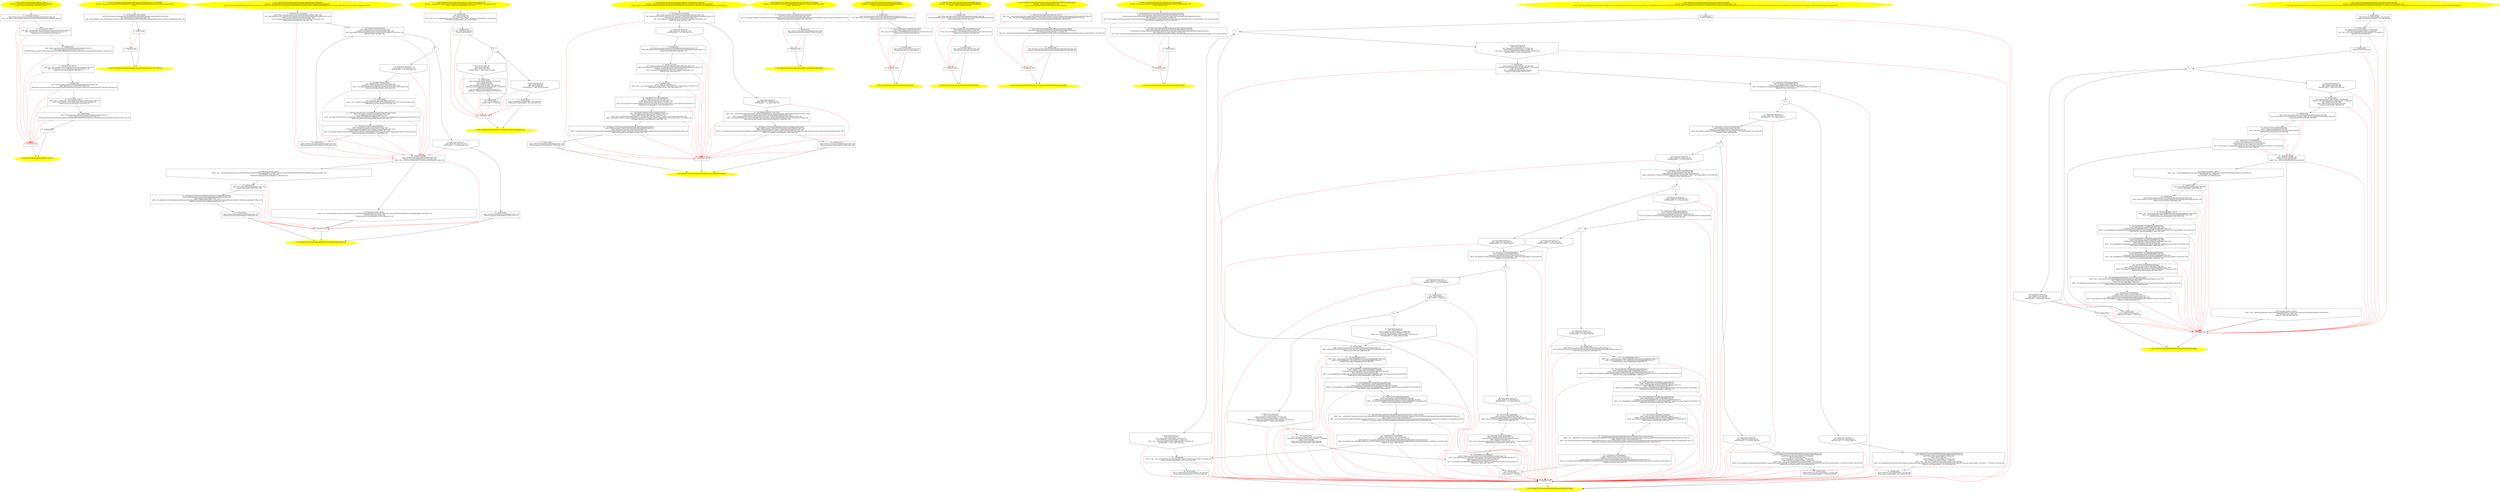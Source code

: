 /* @generated */
digraph cfg {
"org.junit.runner.JUnitCommandLineParseResult.<init>().cae02c79d9066c0a609186743d13ecdc_1" [label="1: Start JUnitCommandLineParseResult.<init>()\nFormals:  this:org.junit.runner.JUnitCommandLineParseResult*\nLocals:  $irvar2:void $irvar1:void $irvar0:void \n  " color=yellow style=filled]
	

	 "org.junit.runner.JUnitCommandLineParseResult.<init>().cae02c79d9066c0a609186743d13ecdc_1" -> "org.junit.runner.JUnitCommandLineParseResult.<init>().cae02c79d9066c0a609186743d13ecdc_4" ;
"org.junit.runner.JUnitCommandLineParseResult.<init>().cae02c79d9066c0a609186743d13ecdc_2" [label="2: Exit JUnitCommandLineParseResult.<init>() \n  " color=yellow style=filled]
	

"org.junit.runner.JUnitCommandLineParseResult.<init>().cae02c79d9066c0a609186743d13ecdc_3" [label="3:  exceptions sink \n  " shape="box"]
	

	 "org.junit.runner.JUnitCommandLineParseResult.<init>().cae02c79d9066c0a609186743d13ecdc_3" -> "org.junit.runner.JUnitCommandLineParseResult.<init>().cae02c79d9066c0a609186743d13ecdc_2" ;
"org.junit.runner.JUnitCommandLineParseResult.<init>().cae02c79d9066c0a609186743d13ecdc_4" [label="4:  Call Object.<init>() \n   n$0=*&this:org.junit.runner.JUnitCommandLineParseResult* [line 20]\n  n$1=_fun_Object.<init>()(n$0:org.junit.runner.JUnitCommandLineParseResult*) [line 20]\n " shape="box"]
	

	 "org.junit.runner.JUnitCommandLineParseResult.<init>().cae02c79d9066c0a609186743d13ecdc_4" -> "org.junit.runner.JUnitCommandLineParseResult.<init>().cae02c79d9066c0a609186743d13ecdc_5" ;
	 "org.junit.runner.JUnitCommandLineParseResult.<init>().cae02c79d9066c0a609186743d13ecdc_4" -> "org.junit.runner.JUnitCommandLineParseResult.<init>().cae02c79d9066c0a609186743d13ecdc_3" [color="red" ];
"org.junit.runner.JUnitCommandLineParseResult.<init>().cae02c79d9066c0a609186743d13ecdc_5" [label="5:  Call ArrayList.<init>() \n   n$2=_fun___new(sizeof(t=java.util.ArrayList):java.util.ArrayList*) [line 13]\n  n$3=_fun_ArrayList.<init>()(n$2:java.util.ArrayList*) [line 13]\n  *&$irvar0:java.util.ArrayList*=n$2 [line 13]\n " shape="box"]
	

	 "org.junit.runner.JUnitCommandLineParseResult.<init>().cae02c79d9066c0a609186743d13ecdc_5" -> "org.junit.runner.JUnitCommandLineParseResult.<init>().cae02c79d9066c0a609186743d13ecdc_6" ;
	 "org.junit.runner.JUnitCommandLineParseResult.<init>().cae02c79d9066c0a609186743d13ecdc_5" -> "org.junit.runner.JUnitCommandLineParseResult.<init>().cae02c79d9066c0a609186743d13ecdc_3" [color="red" ];
"org.junit.runner.JUnitCommandLineParseResult.<init>().cae02c79d9066c0a609186743d13ecdc_6" [label="6:  method_body \n   n$4=*&this:org.junit.runner.JUnitCommandLineParseResult* [line 13]\n  n$5=*&$irvar0:java.util.ArrayList* [line 13]\n  *n$4.filterSpecs:org.junit.runner.JUnitCommandLineParseResult(root org.junit.runner.JUnitCommandLineParseResult)=n$5 [line 13]\n " shape="box"]
	

	 "org.junit.runner.JUnitCommandLineParseResult.<init>().cae02c79d9066c0a609186743d13ecdc_6" -> "org.junit.runner.JUnitCommandLineParseResult.<init>().cae02c79d9066c0a609186743d13ecdc_7" ;
	 "org.junit.runner.JUnitCommandLineParseResult.<init>().cae02c79d9066c0a609186743d13ecdc_6" -> "org.junit.runner.JUnitCommandLineParseResult.<init>().cae02c79d9066c0a609186743d13ecdc_3" [color="red" ];
"org.junit.runner.JUnitCommandLineParseResult.<init>().cae02c79d9066c0a609186743d13ecdc_7" [label="7:  Call ArrayList.<init>() \n   n$6=_fun___new(sizeof(t=java.util.ArrayList):java.util.ArrayList*) [line 14]\n  n$7=_fun_ArrayList.<init>()(n$6:java.util.ArrayList*) [line 14]\n  *&$irvar1:java.util.ArrayList*=n$6 [line 14]\n " shape="box"]
	

	 "org.junit.runner.JUnitCommandLineParseResult.<init>().cae02c79d9066c0a609186743d13ecdc_7" -> "org.junit.runner.JUnitCommandLineParseResult.<init>().cae02c79d9066c0a609186743d13ecdc_8" ;
	 "org.junit.runner.JUnitCommandLineParseResult.<init>().cae02c79d9066c0a609186743d13ecdc_7" -> "org.junit.runner.JUnitCommandLineParseResult.<init>().cae02c79d9066c0a609186743d13ecdc_3" [color="red" ];
"org.junit.runner.JUnitCommandLineParseResult.<init>().cae02c79d9066c0a609186743d13ecdc_8" [label="8:  method_body \n   n$8=*&this:org.junit.runner.JUnitCommandLineParseResult* [line 14]\n  n$9=*&$irvar1:java.util.ArrayList* [line 14]\n  *n$8.classes:org.junit.runner.JUnitCommandLineParseResult(root org.junit.runner.JUnitCommandLineParseResult)=n$9 [line 14]\n " shape="box"]
	

	 "org.junit.runner.JUnitCommandLineParseResult.<init>().cae02c79d9066c0a609186743d13ecdc_8" -> "org.junit.runner.JUnitCommandLineParseResult.<init>().cae02c79d9066c0a609186743d13ecdc_9" ;
	 "org.junit.runner.JUnitCommandLineParseResult.<init>().cae02c79d9066c0a609186743d13ecdc_8" -> "org.junit.runner.JUnitCommandLineParseResult.<init>().cae02c79d9066c0a609186743d13ecdc_3" [color="red" ];
"org.junit.runner.JUnitCommandLineParseResult.<init>().cae02c79d9066c0a609186743d13ecdc_9" [label="9:  Call ArrayList.<init>() \n   n$10=_fun___new(sizeof(t=java.util.ArrayList):java.util.ArrayList*) [line 15]\n  n$11=_fun_ArrayList.<init>()(n$10:java.util.ArrayList*) [line 15]\n  *&$irvar2:java.util.ArrayList*=n$10 [line 15]\n " shape="box"]
	

	 "org.junit.runner.JUnitCommandLineParseResult.<init>().cae02c79d9066c0a609186743d13ecdc_9" -> "org.junit.runner.JUnitCommandLineParseResult.<init>().cae02c79d9066c0a609186743d13ecdc_10" ;
	 "org.junit.runner.JUnitCommandLineParseResult.<init>().cae02c79d9066c0a609186743d13ecdc_9" -> "org.junit.runner.JUnitCommandLineParseResult.<init>().cae02c79d9066c0a609186743d13ecdc_3" [color="red" ];
"org.junit.runner.JUnitCommandLineParseResult.<init>().cae02c79d9066c0a609186743d13ecdc_10" [label="10:  method_body \n   n$12=*&this:org.junit.runner.JUnitCommandLineParseResult* [line 15]\n  n$13=*&$irvar2:java.util.ArrayList* [line 15]\n  *n$12.parserErrors:org.junit.runner.JUnitCommandLineParseResult(root org.junit.runner.JUnitCommandLineParseResult)=n$13 [line 15]\n " shape="box"]
	

	 "org.junit.runner.JUnitCommandLineParseResult.<init>().cae02c79d9066c0a609186743d13ecdc_10" -> "org.junit.runner.JUnitCommandLineParseResult.<init>().cae02c79d9066c0a609186743d13ecdc_11" ;
	 "org.junit.runner.JUnitCommandLineParseResult.<init>().cae02c79d9066c0a609186743d13ecdc_10" -> "org.junit.runner.JUnitCommandLineParseResult.<init>().cae02c79d9066c0a609186743d13ecdc_3" [color="red" ];
"org.junit.runner.JUnitCommandLineParseResult.<init>().cae02c79d9066c0a609186743d13ecdc_11" [label="11:  method_body \n  " shape="box"]
	

	 "org.junit.runner.JUnitCommandLineParseResult.<init>().cae02c79d9066c0a609186743d13ecdc_11" -> "org.junit.runner.JUnitCommandLineParseResult.<init>().cae02c79d9066c0a609186743d13ecdc_2" ;
	 "org.junit.runner.JUnitCommandLineParseResult.<init>().cae02c79d9066c0a609186743d13ecdc_11" -> "org.junit.runner.JUnitCommandLineParseResult.<init>().cae02c79d9066c0a609186743d13ecdc_3" [color="red" ];
"org.junit.runner.JUnitCommandLineParseResult$CommandLineParserError.<init>(java.lang.String).6c582d4717de5b08eb2375f1abbb6107_1" [label="1: Start JUnitCommandLineParseResult$CommandLineParserError.<init>(String)\nFormals:  this:org.junit.runner.JUnitCommandLineParseResult$CommandLineParserError* message:java.lang.String*\nLocals:  \n  " color=yellow style=filled]
	

	 "org.junit.runner.JUnitCommandLineParseResult$CommandLineParserError.<init>(java.lang.String).6c582d4717de5b08eb2375f1abbb6107_1" -> "org.junit.runner.JUnitCommandLineParseResult$CommandLineParserError.<init>(java.lang.String).6c582d4717de5b08eb2375f1abbb6107_4" ;
"org.junit.runner.JUnitCommandLineParseResult$CommandLineParserError.<init>(java.lang.String).6c582d4717de5b08eb2375f1abbb6107_2" [label="2: Exit JUnitCommandLineParseResult$CommandLineParserError.<init>(String) \n  " color=yellow style=filled]
	

"org.junit.runner.JUnitCommandLineParseResult$CommandLineParserError.<init>(java.lang.String).6c582d4717de5b08eb2375f1abbb6107_3" [label="3:  exceptions sink \n  " shape="box"]
	

	 "org.junit.runner.JUnitCommandLineParseResult$CommandLineParserError.<init>(java.lang.String).6c582d4717de5b08eb2375f1abbb6107_3" -> "org.junit.runner.JUnitCommandLineParseResult$CommandLineParserError.<init>(java.lang.String).6c582d4717de5b08eb2375f1abbb6107_2" ;
"org.junit.runner.JUnitCommandLineParseResult$CommandLineParserError.<init>(java.lang.String).6c582d4717de5b08eb2375f1abbb6107_4" [label="4:  Call Exception.<init>(String) \n   n$0=*&this:org.junit.runner.JUnitCommandLineParseResult$CommandLineParserError* [line 144]\n  n$1=*&message:java.lang.String* [line 144]\n  n$2=_fun_Exception.<init>(String)(n$0:org.junit.runner.JUnitCommandLineParseResult$CommandLineParserError*,n$1:java.lang.String*) [line 144]\n " shape="box"]
	

	 "org.junit.runner.JUnitCommandLineParseResult$CommandLineParserError.<init>(java.lang.String).6c582d4717de5b08eb2375f1abbb6107_4" -> "org.junit.runner.JUnitCommandLineParseResult$CommandLineParserError.<init>(java.lang.String).6c582d4717de5b08eb2375f1abbb6107_5" ;
	 "org.junit.runner.JUnitCommandLineParseResult$CommandLineParserError.<init>(java.lang.String).6c582d4717de5b08eb2375f1abbb6107_4" -> "org.junit.runner.JUnitCommandLineParseResult$CommandLineParserError.<init>(java.lang.String).6c582d4717de5b08eb2375f1abbb6107_3" [color="red" ];
"org.junit.runner.JUnitCommandLineParseResult$CommandLineParserError.<init>(java.lang.String).6c582d4717de5b08eb2375f1abbb6107_5" [label="5:  method_body \n  " shape="box"]
	

	 "org.junit.runner.JUnitCommandLineParseResult$CommandLineParserError.<init>(java.lang.String).6c582d4717de5b08eb2375f1abbb6107_5" -> "org.junit.runner.JUnitCommandLineParseResult$CommandLineParserError.<init>(java.lang.String).6c582d4717de5b08eb2375f1abbb6107_2" ;
	 "org.junit.runner.JUnitCommandLineParseResult$CommandLineParserError.<init>(java.lang.String).6c582d4717de5b08eb2375f1abbb6107_5" -> "org.junit.runner.JUnitCommandLineParseResult$CommandLineParserError.<init>(java.lang.String).6c582d4717de5b08eb2375f1abbb6107_3" [color="red" ];
"org.junit.runner.JUnitCommandLineParseResult.applyFilterSpecs(org.junit.runner.Request):org.junit.ru.96584dd62d7e3b11762fbaaf66fec6f3_1" [label="1: Start Request JUnitCommandLineParseResult.applyFilterSpecs(Request)\nFormals:  this:org.junit.runner.JUnitCommandLineParseResult* request:org.junit.runner.Request*\nLocals:  $irvar3:void CatchVar48:void $irvar2:void $irvar1:void $irvar0:void $bcvar2:void e:org.junit.runner.FilterFactory$FilterNotCreatedException* filterSpec:java.lang.String* filter:org.junit.runner.manipulation.Filter* \n  " color=yellow style=filled]
	

	 "org.junit.runner.JUnitCommandLineParseResult.applyFilterSpecs(org.junit.runner.Request):org.junit.ru.96584dd62d7e3b11762fbaaf66fec6f3_1" -> "org.junit.runner.JUnitCommandLineParseResult.applyFilterSpecs(org.junit.runner.Request):org.junit.ru.96584dd62d7e3b11762fbaaf66fec6f3_4" ;
"org.junit.runner.JUnitCommandLineParseResult.applyFilterSpecs(org.junit.runner.Request):org.junit.ru.96584dd62d7e3b11762fbaaf66fec6f3_2" [label="2: Exit Request JUnitCommandLineParseResult.applyFilterSpecs(Request) \n  " color=yellow style=filled]
	

"org.junit.runner.JUnitCommandLineParseResult.applyFilterSpecs(org.junit.runner.Request):org.junit.ru.96584dd62d7e3b11762fbaaf66fec6f3_3" [label="3:  exceptions sink \n  " shape="box"]
	

	 "org.junit.runner.JUnitCommandLineParseResult.applyFilterSpecs(org.junit.runner.Request):org.junit.ru.96584dd62d7e3b11762fbaaf66fec6f3_3" -> "org.junit.runner.JUnitCommandLineParseResult.applyFilterSpecs(org.junit.runner.Request):org.junit.ru.96584dd62d7e3b11762fbaaf66fec6f3_2" ;
"org.junit.runner.JUnitCommandLineParseResult.applyFilterSpecs(org.junit.runner.Request):org.junit.ru.96584dd62d7e3b11762fbaaf66fec6f3_4" [label="4:  Call Iterator List.iterator() \n   n$0=*&this:org.junit.runner.JUnitCommandLineParseResult* [line 126]\n  n$1=*n$0.filterSpecs:java.util.List*(root org.junit.runner.JUnitCommandLineParseResult) [line 126]\n  _=*n$1:java.util.List*(root java.util.List) [line 126]\n  n$3=_fun_Iterator List.iterator()(n$1:java.util.List*) interface virtual [line 126]\n  *&$bcvar2:java.util.Iterator*=n$3 [line 126]\n " shape="box"]
	

	 "org.junit.runner.JUnitCommandLineParseResult.applyFilterSpecs(org.junit.runner.Request):org.junit.ru.96584dd62d7e3b11762fbaaf66fec6f3_4" -> "org.junit.runner.JUnitCommandLineParseResult.applyFilterSpecs(org.junit.runner.Request):org.junit.ru.96584dd62d7e3b11762fbaaf66fec6f3_5" ;
	 "org.junit.runner.JUnitCommandLineParseResult.applyFilterSpecs(org.junit.runner.Request):org.junit.ru.96584dd62d7e3b11762fbaaf66fec6f3_4" -> "org.junit.runner.JUnitCommandLineParseResult.applyFilterSpecs(org.junit.runner.Request):org.junit.ru.96584dd62d7e3b11762fbaaf66fec6f3_20" [color="red" ];
"org.junit.runner.JUnitCommandLineParseResult.applyFilterSpecs(org.junit.runner.Request):org.junit.ru.96584dd62d7e3b11762fbaaf66fec6f3_5" [label="5:  Call boolean Iterator.hasNext() \n   n$4=*&$bcvar2:java.util.Iterator* [line 126]\n  _=*n$4:java.util.Iterator*(root java.util.Iterator) [line 126]\n  n$6=_fun_boolean Iterator.hasNext()(n$4:java.util.Iterator*) interface virtual [line 126]\n  *&$irvar0:_Bool=n$6 [line 126]\n " shape="box"]
	

	 "org.junit.runner.JUnitCommandLineParseResult.applyFilterSpecs(org.junit.runner.Request):org.junit.ru.96584dd62d7e3b11762fbaaf66fec6f3_5" -> "org.junit.runner.JUnitCommandLineParseResult.applyFilterSpecs(org.junit.runner.Request):org.junit.ru.96584dd62d7e3b11762fbaaf66fec6f3_8" ;
	 "org.junit.runner.JUnitCommandLineParseResult.applyFilterSpecs(org.junit.runner.Request):org.junit.ru.96584dd62d7e3b11762fbaaf66fec6f3_5" -> "org.junit.runner.JUnitCommandLineParseResult.applyFilterSpecs(org.junit.runner.Request):org.junit.ru.96584dd62d7e3b11762fbaaf66fec6f3_20" [color="red" ];
"org.junit.runner.JUnitCommandLineParseResult.applyFilterSpecs(org.junit.runner.Request):org.junit.ru.96584dd62d7e3b11762fbaaf66fec6f3_6" [label="6: Prune (true branch, if) \n   n$7=*&$irvar0:_Bool [line 126]\n  PRUNE(!(n$7 == 0), true); [line 126]\n " shape="invhouse"]
	

	 "org.junit.runner.JUnitCommandLineParseResult.applyFilterSpecs(org.junit.runner.Request):org.junit.ru.96584dd62d7e3b11762fbaaf66fec6f3_6" -> "org.junit.runner.JUnitCommandLineParseResult.applyFilterSpecs(org.junit.runner.Request):org.junit.ru.96584dd62d7e3b11762fbaaf66fec6f3_9" ;
	 "org.junit.runner.JUnitCommandLineParseResult.applyFilterSpecs(org.junit.runner.Request):org.junit.ru.96584dd62d7e3b11762fbaaf66fec6f3_6" -> "org.junit.runner.JUnitCommandLineParseResult.applyFilterSpecs(org.junit.runner.Request):org.junit.ru.96584dd62d7e3b11762fbaaf66fec6f3_20" [color="red" ];
"org.junit.runner.JUnitCommandLineParseResult.applyFilterSpecs(org.junit.runner.Request):org.junit.ru.96584dd62d7e3b11762fbaaf66fec6f3_7" [label="7: Prune (false branch, if) \n   n$7=*&$irvar0:_Bool [line 126]\n  PRUNE((n$7 == 0), false); [line 126]\n " shape="invhouse"]
	

	 "org.junit.runner.JUnitCommandLineParseResult.applyFilterSpecs(org.junit.runner.Request):org.junit.ru.96584dd62d7e3b11762fbaaf66fec6f3_7" -> "org.junit.runner.JUnitCommandLineParseResult.applyFilterSpecs(org.junit.runner.Request):org.junit.ru.96584dd62d7e3b11762fbaaf66fec6f3_14" ;
	 "org.junit.runner.JUnitCommandLineParseResult.applyFilterSpecs(org.junit.runner.Request):org.junit.ru.96584dd62d7e3b11762fbaaf66fec6f3_7" -> "org.junit.runner.JUnitCommandLineParseResult.applyFilterSpecs(org.junit.runner.Request):org.junit.ru.96584dd62d7e3b11762fbaaf66fec6f3_20" [color="red" ];
"org.junit.runner.JUnitCommandLineParseResult.applyFilterSpecs(org.junit.runner.Request):org.junit.ru.96584dd62d7e3b11762fbaaf66fec6f3_8" [label="8: + \n  " ]
	

	 "org.junit.runner.JUnitCommandLineParseResult.applyFilterSpecs(org.junit.runner.Request):org.junit.ru.96584dd62d7e3b11762fbaaf66fec6f3_8" -> "org.junit.runner.JUnitCommandLineParseResult.applyFilterSpecs(org.junit.runner.Request):org.junit.ru.96584dd62d7e3b11762fbaaf66fec6f3_6" ;
	 "org.junit.runner.JUnitCommandLineParseResult.applyFilterSpecs(org.junit.runner.Request):org.junit.ru.96584dd62d7e3b11762fbaaf66fec6f3_8" -> "org.junit.runner.JUnitCommandLineParseResult.applyFilterSpecs(org.junit.runner.Request):org.junit.ru.96584dd62d7e3b11762fbaaf66fec6f3_7" ;
"org.junit.runner.JUnitCommandLineParseResult.applyFilterSpecs(org.junit.runner.Request):org.junit.ru.96584dd62d7e3b11762fbaaf66fec6f3_9" [label="9:  Call Object Iterator.next() \n   n$8=*&$bcvar2:java.util.Iterator* [line 126]\n  _=*n$8:java.util.Iterator*(root java.util.Iterator) [line 126]\n  n$10=_fun_Object Iterator.next()(n$8:java.util.Iterator*) interface virtual [line 126]\n  *&$irvar1:java.lang.Object*=n$10 [line 126]\n " shape="box"]
	

	 "org.junit.runner.JUnitCommandLineParseResult.applyFilterSpecs(org.junit.runner.Request):org.junit.ru.96584dd62d7e3b11762fbaaf66fec6f3_9" -> "org.junit.runner.JUnitCommandLineParseResult.applyFilterSpecs(org.junit.runner.Request):org.junit.ru.96584dd62d7e3b11762fbaaf66fec6f3_10" ;
	 "org.junit.runner.JUnitCommandLineParseResult.applyFilterSpecs(org.junit.runner.Request):org.junit.ru.96584dd62d7e3b11762fbaaf66fec6f3_9" -> "org.junit.runner.JUnitCommandLineParseResult.applyFilterSpecs(org.junit.runner.Request):org.junit.ru.96584dd62d7e3b11762fbaaf66fec6f3_20" [color="red" ];
"org.junit.runner.JUnitCommandLineParseResult.applyFilterSpecs(org.junit.runner.Request):org.junit.ru.96584dd62d7e3b11762fbaaf66fec6f3_10" [label="10:  method_body \n   n$11=*&$irvar1:java.lang.Object* [line 126]\n  n$12=_fun___cast(n$11:java.lang.Object*,sizeof(t=java.lang.String;sub_t=( sub )(cast)):void) [line 126]\n  *&filterSpec:java.lang.String*=n$12 [line 126]\n " shape="box"]
	

	 "org.junit.runner.JUnitCommandLineParseResult.applyFilterSpecs(org.junit.runner.Request):org.junit.ru.96584dd62d7e3b11762fbaaf66fec6f3_10" -> "org.junit.runner.JUnitCommandLineParseResult.applyFilterSpecs(org.junit.runner.Request):org.junit.ru.96584dd62d7e3b11762fbaaf66fec6f3_11" ;
	 "org.junit.runner.JUnitCommandLineParseResult.applyFilterSpecs(org.junit.runner.Request):org.junit.ru.96584dd62d7e3b11762fbaaf66fec6f3_10" -> "org.junit.runner.JUnitCommandLineParseResult.applyFilterSpecs(org.junit.runner.Request):org.junit.ru.96584dd62d7e3b11762fbaaf66fec6f3_20" [color="red" ];
"org.junit.runner.JUnitCommandLineParseResult.applyFilterSpecs(org.junit.runner.Request):org.junit.ru.96584dd62d7e3b11762fbaaf66fec6f3_11" [label="11:  Call Filter FilterFactories.createFilterFromFilterSpec(Request,String) \n   n$13=*&request:org.junit.runner.Request* [line 127]\n  n$14=*&filterSpec:java.lang.String* [line 127]\n  n$15=_fun_Filter FilterFactories.createFilterFromFilterSpec(Request,String)(n$13:org.junit.runner.Request*,n$14:java.lang.String*) [line 127]\n  *&filter:org.junit.runner.manipulation.Filter*=n$15 [line 127]\n " shape="box"]
	

	 "org.junit.runner.JUnitCommandLineParseResult.applyFilterSpecs(org.junit.runner.Request):org.junit.ru.96584dd62d7e3b11762fbaaf66fec6f3_11" -> "org.junit.runner.JUnitCommandLineParseResult.applyFilterSpecs(org.junit.runner.Request):org.junit.ru.96584dd62d7e3b11762fbaaf66fec6f3_12" ;
	 "org.junit.runner.JUnitCommandLineParseResult.applyFilterSpecs(org.junit.runner.Request):org.junit.ru.96584dd62d7e3b11762fbaaf66fec6f3_11" -> "org.junit.runner.JUnitCommandLineParseResult.applyFilterSpecs(org.junit.runner.Request):org.junit.ru.96584dd62d7e3b11762fbaaf66fec6f3_20" [color="red" ];
"org.junit.runner.JUnitCommandLineParseResult.applyFilterSpecs(org.junit.runner.Request):org.junit.ru.96584dd62d7e3b11762fbaaf66fec6f3_12" [label="12:  Call Request Request.filterWith(Filter) \n   n$16=*&request:org.junit.runner.Request* [line 129]\n  _=*n$16:org.junit.runner.Request*(root org.junit.runner.Request) [line 129]\n  n$18=*&filter:org.junit.runner.manipulation.Filter* [line 129]\n  n$19=_fun_Request Request.filterWith(Filter)(n$16:org.junit.runner.Request*,n$18:org.junit.runner.manipulation.Filter*) virtual [line 129]\n  *&$irvar2:org.junit.runner.Request*=n$19 [line 129]\n " shape="box"]
	

	 "org.junit.runner.JUnitCommandLineParseResult.applyFilterSpecs(org.junit.runner.Request):org.junit.ru.96584dd62d7e3b11762fbaaf66fec6f3_12" -> "org.junit.runner.JUnitCommandLineParseResult.applyFilterSpecs(org.junit.runner.Request):org.junit.ru.96584dd62d7e3b11762fbaaf66fec6f3_13" ;
	 "org.junit.runner.JUnitCommandLineParseResult.applyFilterSpecs(org.junit.runner.Request):org.junit.ru.96584dd62d7e3b11762fbaaf66fec6f3_12" -> "org.junit.runner.JUnitCommandLineParseResult.applyFilterSpecs(org.junit.runner.Request):org.junit.ru.96584dd62d7e3b11762fbaaf66fec6f3_20" [color="red" ];
"org.junit.runner.JUnitCommandLineParseResult.applyFilterSpecs(org.junit.runner.Request):org.junit.ru.96584dd62d7e3b11762fbaaf66fec6f3_13" [label="13:  method_body \n   n$20=*&$irvar2:org.junit.runner.Request* [line 129]\n  *&request:org.junit.runner.Request*=n$20 [line 129]\n " shape="box"]
	

	 "org.junit.runner.JUnitCommandLineParseResult.applyFilterSpecs(org.junit.runner.Request):org.junit.ru.96584dd62d7e3b11762fbaaf66fec6f3_13" -> "org.junit.runner.JUnitCommandLineParseResult.applyFilterSpecs(org.junit.runner.Request):org.junit.ru.96584dd62d7e3b11762fbaaf66fec6f3_5" ;
	 "org.junit.runner.JUnitCommandLineParseResult.applyFilterSpecs(org.junit.runner.Request):org.junit.ru.96584dd62d7e3b11762fbaaf66fec6f3_13" -> "org.junit.runner.JUnitCommandLineParseResult.applyFilterSpecs(org.junit.runner.Request):org.junit.ru.96584dd62d7e3b11762fbaaf66fec6f3_20" [color="red" ];
"org.junit.runner.JUnitCommandLineParseResult.applyFilterSpecs(org.junit.runner.Request):org.junit.ru.96584dd62d7e3b11762fbaaf66fec6f3_14" [label="14:  method_body \n   n$21=*&request:org.junit.runner.Request* [line 131]\n  *&return:org.junit.runner.Request*=n$21 [line 131]\n " shape="box"]
	

	 "org.junit.runner.JUnitCommandLineParseResult.applyFilterSpecs(org.junit.runner.Request):org.junit.ru.96584dd62d7e3b11762fbaaf66fec6f3_14" -> "org.junit.runner.JUnitCommandLineParseResult.applyFilterSpecs(org.junit.runner.Request):org.junit.ru.96584dd62d7e3b11762fbaaf66fec6f3_2" ;
	 "org.junit.runner.JUnitCommandLineParseResult.applyFilterSpecs(org.junit.runner.Request):org.junit.ru.96584dd62d7e3b11762fbaaf66fec6f3_14" -> "org.junit.runner.JUnitCommandLineParseResult.applyFilterSpecs(org.junit.runner.Request):org.junit.ru.96584dd62d7e3b11762fbaaf66fec6f3_3" [color="red" ];
"org.junit.runner.JUnitCommandLineParseResult.applyFilterSpecs(org.junit.runner.Request):org.junit.ru.96584dd62d7e3b11762fbaaf66fec6f3_15" [label="15:  method_body \n   n$22=*&CatchVar48:java.lang.Object* [line 132]\n  *&e:java.lang.Object*=n$22 [line 132]\n " shape="box"]
	

	 "org.junit.runner.JUnitCommandLineParseResult.applyFilterSpecs(org.junit.runner.Request):org.junit.ru.96584dd62d7e3b11762fbaaf66fec6f3_15" -> "org.junit.runner.JUnitCommandLineParseResult.applyFilterSpecs(org.junit.runner.Request):org.junit.ru.96584dd62d7e3b11762fbaaf66fec6f3_16" ;
	 "org.junit.runner.JUnitCommandLineParseResult.applyFilterSpecs(org.junit.runner.Request):org.junit.ru.96584dd62d7e3b11762fbaaf66fec6f3_15" -> "org.junit.runner.JUnitCommandLineParseResult.applyFilterSpecs(org.junit.runner.Request):org.junit.ru.96584dd62d7e3b11762fbaaf66fec6f3_3" [color="red" ];
"org.junit.runner.JUnitCommandLineParseResult.applyFilterSpecs(org.junit.runner.Request):org.junit.ru.96584dd62d7e3b11762fbaaf66fec6f3_16" [label="16:  Call Request JUnitCommandLineParseResult.errorReport(Throwable) \n   n$23=*&this:org.junit.runner.JUnitCommandLineParseResult* [line 133]\n  n$24=*&e:java.lang.Object* [line 133]\n  n$25=_fun_Request JUnitCommandLineParseResult.errorReport(Throwable)(n$23:org.junit.runner.JUnitCommandLineParseResult*,n$24:java.lang.Object*) [line 133]\n  *&$irvar3:org.junit.runner.Request*=n$25 [line 133]\n " shape="box"]
	

	 "org.junit.runner.JUnitCommandLineParseResult.applyFilterSpecs(org.junit.runner.Request):org.junit.ru.96584dd62d7e3b11762fbaaf66fec6f3_16" -> "org.junit.runner.JUnitCommandLineParseResult.applyFilterSpecs(org.junit.runner.Request):org.junit.ru.96584dd62d7e3b11762fbaaf66fec6f3_17" ;
	 "org.junit.runner.JUnitCommandLineParseResult.applyFilterSpecs(org.junit.runner.Request):org.junit.ru.96584dd62d7e3b11762fbaaf66fec6f3_16" -> "org.junit.runner.JUnitCommandLineParseResult.applyFilterSpecs(org.junit.runner.Request):org.junit.ru.96584dd62d7e3b11762fbaaf66fec6f3_3" [color="red" ];
"org.junit.runner.JUnitCommandLineParseResult.applyFilterSpecs(org.junit.runner.Request):org.junit.ru.96584dd62d7e3b11762fbaaf66fec6f3_17" [label="17:  method_body \n   n$26=*&$irvar3:org.junit.runner.Request* [line 133]\n  *&return:org.junit.runner.Request*=n$26 [line 133]\n " shape="box"]
	

	 "org.junit.runner.JUnitCommandLineParseResult.applyFilterSpecs(org.junit.runner.Request):org.junit.ru.96584dd62d7e3b11762fbaaf66fec6f3_17" -> "org.junit.runner.JUnitCommandLineParseResult.applyFilterSpecs(org.junit.runner.Request):org.junit.ru.96584dd62d7e3b11762fbaaf66fec6f3_2" ;
	 "org.junit.runner.JUnitCommandLineParseResult.applyFilterSpecs(org.junit.runner.Request):org.junit.ru.96584dd62d7e3b11762fbaaf66fec6f3_17" -> "org.junit.runner.JUnitCommandLineParseResult.applyFilterSpecs(org.junit.runner.Request):org.junit.ru.96584dd62d7e3b11762fbaaf66fec6f3_3" [color="red" ];
"org.junit.runner.JUnitCommandLineParseResult.applyFilterSpecs(org.junit.runner.Request):org.junit.ru.96584dd62d7e3b11762fbaaf66fec6f3_18" [label="18: Prune (true branch, switch) \n   n$29=_fun___instanceof(n$28:org.junit.runner.FilterFactory$FilterNotCreatedException*,sizeof(t=org.junit.runner.FilterFactory$FilterNotCreatedException):void) [line 132]\n  PRUNE(n$29, true); [line 132]\n  *&CatchVar48:org.junit.runner.Request*=n$28 [line 132]\n " shape="invhouse"]
	

	 "org.junit.runner.JUnitCommandLineParseResult.applyFilterSpecs(org.junit.runner.Request):org.junit.ru.96584dd62d7e3b11762fbaaf66fec6f3_18" -> "org.junit.runner.JUnitCommandLineParseResult.applyFilterSpecs(org.junit.runner.Request):org.junit.ru.96584dd62d7e3b11762fbaaf66fec6f3_15" ;
	 "org.junit.runner.JUnitCommandLineParseResult.applyFilterSpecs(org.junit.runner.Request):org.junit.ru.96584dd62d7e3b11762fbaaf66fec6f3_18" -> "org.junit.runner.JUnitCommandLineParseResult.applyFilterSpecs(org.junit.runner.Request):org.junit.ru.96584dd62d7e3b11762fbaaf66fec6f3_3" [color="red" ];
"org.junit.runner.JUnitCommandLineParseResult.applyFilterSpecs(org.junit.runner.Request):org.junit.ru.96584dd62d7e3b11762fbaaf66fec6f3_19" [label="19: Prune (false branch, switch) \n   n$29=_fun___instanceof(n$28:org.junit.runner.FilterFactory$FilterNotCreatedException*,sizeof(t=org.junit.runner.FilterFactory$FilterNotCreatedException):void) [line 132]\n  PRUNE(!n$29, false); [line 132]\n  *&return:org.junit.runner.Request*=EXN n$28 [line 132]\n " shape="invhouse"]
	

	 "org.junit.runner.JUnitCommandLineParseResult.applyFilterSpecs(org.junit.runner.Request):org.junit.ru.96584dd62d7e3b11762fbaaf66fec6f3_19" -> "org.junit.runner.JUnitCommandLineParseResult.applyFilterSpecs(org.junit.runner.Request):org.junit.ru.96584dd62d7e3b11762fbaaf66fec6f3_3" ;
	 "org.junit.runner.JUnitCommandLineParseResult.applyFilterSpecs(org.junit.runner.Request):org.junit.ru.96584dd62d7e3b11762fbaaf66fec6f3_19" -> "org.junit.runner.JUnitCommandLineParseResult.applyFilterSpecs(org.junit.runner.Request):org.junit.ru.96584dd62d7e3b11762fbaaf66fec6f3_3" [color="red" ];
"org.junit.runner.JUnitCommandLineParseResult.applyFilterSpecs(org.junit.runner.Request):org.junit.ru.96584dd62d7e3b11762fbaaf66fec6f3_20" [label="20:  exception handler \n   n$27=*&return:org.junit.runner.Request* [line 132]\n  *&return:org.junit.runner.Request*=null [line 132]\n  n$28=_fun___unwrap_exception(n$27:org.junit.runner.Request*) [line 132]\n " shape="box"]
	

	 "org.junit.runner.JUnitCommandLineParseResult.applyFilterSpecs(org.junit.runner.Request):org.junit.ru.96584dd62d7e3b11762fbaaf66fec6f3_20" -> "org.junit.runner.JUnitCommandLineParseResult.applyFilterSpecs(org.junit.runner.Request):org.junit.ru.96584dd62d7e3b11762fbaaf66fec6f3_18" ;
	 "org.junit.runner.JUnitCommandLineParseResult.applyFilterSpecs(org.junit.runner.Request):org.junit.ru.96584dd62d7e3b11762fbaaf66fec6f3_20" -> "org.junit.runner.JUnitCommandLineParseResult.applyFilterSpecs(org.junit.runner.Request):org.junit.ru.96584dd62d7e3b11762fbaaf66fec6f3_19" ;
	 "org.junit.runner.JUnitCommandLineParseResult.applyFilterSpecs(org.junit.runner.Request):org.junit.ru.96584dd62d7e3b11762fbaaf66fec6f3_20" -> "org.junit.runner.JUnitCommandLineParseResult.applyFilterSpecs(org.junit.runner.Request):org.junit.ru.96584dd62d7e3b11762fbaaf66fec6f3_3" [color="red" ];
"org.junit.runner.JUnitCommandLineParseResult.copyArray(java.lang.String[],int,int):java.lang.String[.54e096c055088f675b205eacf6aee3b1_1" [label="1: Start String[] JUnitCommandLineParseResult.copyArray(String[],int,int)\nFormals:  this:org.junit.runner.JUnitCommandLineParseResult* args:java.lang.String*[_*_](*) from:int to:int\nLocals:  result:java.lang.String*[_*_](*) j:int \n  " color=yellow style=filled]
	

	 "org.junit.runner.JUnitCommandLineParseResult.copyArray(java.lang.String[],int,int):java.lang.String[.54e096c055088f675b205eacf6aee3b1_1" -> "org.junit.runner.JUnitCommandLineParseResult.copyArray(java.lang.String[],int,int):java.lang.String[.54e096c055088f675b205eacf6aee3b1_4" ;
"org.junit.runner.JUnitCommandLineParseResult.copyArray(java.lang.String[],int,int):java.lang.String[.54e096c055088f675b205eacf6aee3b1_2" [label="2: Exit String[] JUnitCommandLineParseResult.copyArray(String[],int,int) \n  " color=yellow style=filled]
	

"org.junit.runner.JUnitCommandLineParseResult.copyArray(java.lang.String[],int,int):java.lang.String[.54e096c055088f675b205eacf6aee3b1_3" [label="3:  exceptions sink \n  " shape="box"]
	

	 "org.junit.runner.JUnitCommandLineParseResult.copyArray(java.lang.String[],int,int):java.lang.String[.54e096c055088f675b205eacf6aee3b1_3" -> "org.junit.runner.JUnitCommandLineParseResult.copyArray(java.lang.String[],int,int):java.lang.String[.54e096c055088f675b205eacf6aee3b1_2" ;
"org.junit.runner.JUnitCommandLineParseResult.copyArray(java.lang.String[],int,int):java.lang.String[.54e096c055088f675b205eacf6aee3b1_4" [label="4:  method_body \n   n$0=*&to:int [line 88]\n  n$1=*&from:int [line 88]\n  n$2=_fun___new_array(sizeof(t=java.lang.String*[_*_];len=[(n$0 - n$1)]):java.lang.String*[_*_](*)) [line 88]\n  *&result:java.lang.String*[_*_](*)=n$2 [line 88]\n " shape="box"]
	

	 "org.junit.runner.JUnitCommandLineParseResult.copyArray(java.lang.String[],int,int):java.lang.String[.54e096c055088f675b205eacf6aee3b1_4" -> "org.junit.runner.JUnitCommandLineParseResult.copyArray(java.lang.String[],int,int):java.lang.String[.54e096c055088f675b205eacf6aee3b1_5" ;
	 "org.junit.runner.JUnitCommandLineParseResult.copyArray(java.lang.String[],int,int):java.lang.String[.54e096c055088f675b205eacf6aee3b1_4" -> "org.junit.runner.JUnitCommandLineParseResult.copyArray(java.lang.String[],int,int):java.lang.String[.54e096c055088f675b205eacf6aee3b1_3" [color="red" ];
"org.junit.runner.JUnitCommandLineParseResult.copyArray(java.lang.String[],int,int):java.lang.String[.54e096c055088f675b205eacf6aee3b1_5" [label="5:  method_body \n   n$3=*&from:int [line 89]\n  *&j:int=n$3 [line 89]\n " shape="box"]
	

	 "org.junit.runner.JUnitCommandLineParseResult.copyArray(java.lang.String[],int,int):java.lang.String[.54e096c055088f675b205eacf6aee3b1_5" -> "org.junit.runner.JUnitCommandLineParseResult.copyArray(java.lang.String[],int,int):java.lang.String[.54e096c055088f675b205eacf6aee3b1_8" ;
	 "org.junit.runner.JUnitCommandLineParseResult.copyArray(java.lang.String[],int,int):java.lang.String[.54e096c055088f675b205eacf6aee3b1_5" -> "org.junit.runner.JUnitCommandLineParseResult.copyArray(java.lang.String[],int,int):java.lang.String[.54e096c055088f675b205eacf6aee3b1_3" [color="red" ];
"org.junit.runner.JUnitCommandLineParseResult.copyArray(java.lang.String[],int,int):java.lang.String[.54e096c055088f675b205eacf6aee3b1_6" [label="6: Prune (true branch, if) \n   n$4=*&j:int [line 89]\n  n$5=*&to:int [line 89]\n  PRUNE(!(n$4 == n$5), true); [line 89]\n " shape="invhouse"]
	

	 "org.junit.runner.JUnitCommandLineParseResult.copyArray(java.lang.String[],int,int):java.lang.String[.54e096c055088f675b205eacf6aee3b1_6" -> "org.junit.runner.JUnitCommandLineParseResult.copyArray(java.lang.String[],int,int):java.lang.String[.54e096c055088f675b205eacf6aee3b1_9" ;
	 "org.junit.runner.JUnitCommandLineParseResult.copyArray(java.lang.String[],int,int):java.lang.String[.54e096c055088f675b205eacf6aee3b1_6" -> "org.junit.runner.JUnitCommandLineParseResult.copyArray(java.lang.String[],int,int):java.lang.String[.54e096c055088f675b205eacf6aee3b1_3" [color="red" ];
"org.junit.runner.JUnitCommandLineParseResult.copyArray(java.lang.String[],int,int):java.lang.String[.54e096c055088f675b205eacf6aee3b1_7" [label="7: Prune (false branch, if) \n   n$4=*&j:int [line 89]\n  n$5=*&to:int [line 89]\n  PRUNE((n$4 == n$5), false); [line 89]\n " shape="invhouse"]
	

	 "org.junit.runner.JUnitCommandLineParseResult.copyArray(java.lang.String[],int,int):java.lang.String[.54e096c055088f675b205eacf6aee3b1_7" -> "org.junit.runner.JUnitCommandLineParseResult.copyArray(java.lang.String[],int,int):java.lang.String[.54e096c055088f675b205eacf6aee3b1_11" ;
	 "org.junit.runner.JUnitCommandLineParseResult.copyArray(java.lang.String[],int,int):java.lang.String[.54e096c055088f675b205eacf6aee3b1_7" -> "org.junit.runner.JUnitCommandLineParseResult.copyArray(java.lang.String[],int,int):java.lang.String[.54e096c055088f675b205eacf6aee3b1_3" [color="red" ];
"org.junit.runner.JUnitCommandLineParseResult.copyArray(java.lang.String[],int,int):java.lang.String[.54e096c055088f675b205eacf6aee3b1_8" [label="8: + \n  " ]
	

	 "org.junit.runner.JUnitCommandLineParseResult.copyArray(java.lang.String[],int,int):java.lang.String[.54e096c055088f675b205eacf6aee3b1_8" -> "org.junit.runner.JUnitCommandLineParseResult.copyArray(java.lang.String[],int,int):java.lang.String[.54e096c055088f675b205eacf6aee3b1_6" ;
	 "org.junit.runner.JUnitCommandLineParseResult.copyArray(java.lang.String[],int,int):java.lang.String[.54e096c055088f675b205eacf6aee3b1_8" -> "org.junit.runner.JUnitCommandLineParseResult.copyArray(java.lang.String[],int,int):java.lang.String[.54e096c055088f675b205eacf6aee3b1_7" ;
"org.junit.runner.JUnitCommandLineParseResult.copyArray(java.lang.String[],int,int):java.lang.String[.54e096c055088f675b205eacf6aee3b1_9" [label="9:  method_body \n   n$6=*&result:java.lang.String*[_*_](*) [line 90]\n  n$7=*&j:int [line 90]\n  n$8=*&from:int [line 90]\n  n$9=*&args:java.lang.String*[_*_](*) [line 90]\n  _=*n$9:java.lang.String*(root java.lang.String*[_*_]) [line 90]\n  n$10=*&j:int [line 90]\n  n$12=*n$9[n$10]:java.lang.String* [line 90]\n  *n$6[(n$7 - n$8)]:java.lang.String*=n$12 [line 90]\n " shape="box"]
	

	 "org.junit.runner.JUnitCommandLineParseResult.copyArray(java.lang.String[],int,int):java.lang.String[.54e096c055088f675b205eacf6aee3b1_9" -> "org.junit.runner.JUnitCommandLineParseResult.copyArray(java.lang.String[],int,int):java.lang.String[.54e096c055088f675b205eacf6aee3b1_10" ;
	 "org.junit.runner.JUnitCommandLineParseResult.copyArray(java.lang.String[],int,int):java.lang.String[.54e096c055088f675b205eacf6aee3b1_9" -> "org.junit.runner.JUnitCommandLineParseResult.copyArray(java.lang.String[],int,int):java.lang.String[.54e096c055088f675b205eacf6aee3b1_3" [color="red" ];
"org.junit.runner.JUnitCommandLineParseResult.copyArray(java.lang.String[],int,int):java.lang.String[.54e096c055088f675b205eacf6aee3b1_10" [label="10:  method_body \n   n$13=*&j:int [line 89]\n  *&j:int=(n$13 + 1) [line 89]\n " shape="box"]
	

	 "org.junit.runner.JUnitCommandLineParseResult.copyArray(java.lang.String[],int,int):java.lang.String[.54e096c055088f675b205eacf6aee3b1_10" -> "org.junit.runner.JUnitCommandLineParseResult.copyArray(java.lang.String[],int,int):java.lang.String[.54e096c055088f675b205eacf6aee3b1_8" ;
	 "org.junit.runner.JUnitCommandLineParseResult.copyArray(java.lang.String[],int,int):java.lang.String[.54e096c055088f675b205eacf6aee3b1_10" -> "org.junit.runner.JUnitCommandLineParseResult.copyArray(java.lang.String[],int,int):java.lang.String[.54e096c055088f675b205eacf6aee3b1_3" [color="red" ];
"org.junit.runner.JUnitCommandLineParseResult.copyArray(java.lang.String[],int,int):java.lang.String[.54e096c055088f675b205eacf6aee3b1_11" [label="11:  method_body \n   n$14=*&result:java.lang.String*[_*_](*) [line 92]\n  *&return:java.lang.String*[_*_](*)=n$14 [line 92]\n " shape="box"]
	

	 "org.junit.runner.JUnitCommandLineParseResult.copyArray(java.lang.String[],int,int):java.lang.String[.54e096c055088f675b205eacf6aee3b1_11" -> "org.junit.runner.JUnitCommandLineParseResult.copyArray(java.lang.String[],int,int):java.lang.String[.54e096c055088f675b205eacf6aee3b1_2" ;
	 "org.junit.runner.JUnitCommandLineParseResult.copyArray(java.lang.String[],int,int):java.lang.String[.54e096c055088f675b205eacf6aee3b1_11" -> "org.junit.runner.JUnitCommandLineParseResult.copyArray(java.lang.String[],int,int):java.lang.String[.54e096c055088f675b205eacf6aee3b1_3" [color="red" ];
"org.junit.runner.JUnitCommandLineParseResult.createRequest(org.junit.runner.Computer):org.junit.runn.088c9f93be3bc56b375c4568afec77d8_1" [label="1: Start Request JUnitCommandLineParseResult.createRequest(Computer)\nFormals:  this:org.junit.runner.JUnitCommandLineParseResult* computer:org.junit.runner.Computer*\nLocals:  $irvar7:void $irvar6:void $irvar5:void $irvar4:void $irvar3:void $irvar2:void $irvar1:void $irvar0:void request:org.junit.runner.Request* \n  " color=yellow style=filled]
	

	 "org.junit.runner.JUnitCommandLineParseResult.createRequest(org.junit.runner.Computer):org.junit.runn.088c9f93be3bc56b375c4568afec77d8_1" -> "org.junit.runner.JUnitCommandLineParseResult.createRequest(org.junit.runner.Computer):org.junit.runn.088c9f93be3bc56b375c4568afec77d8_4" ;
"org.junit.runner.JUnitCommandLineParseResult.createRequest(org.junit.runner.Computer):org.junit.runn.088c9f93be3bc56b375c4568afec77d8_2" [label="2: Exit Request JUnitCommandLineParseResult.createRequest(Computer) \n  " color=yellow style=filled]
	

"org.junit.runner.JUnitCommandLineParseResult.createRequest(org.junit.runner.Computer):org.junit.runn.088c9f93be3bc56b375c4568afec77d8_3" [label="3:  exceptions sink \n  " shape="box"]
	

	 "org.junit.runner.JUnitCommandLineParseResult.createRequest(org.junit.runner.Computer):org.junit.runn.088c9f93be3bc56b375c4568afec77d8_3" -> "org.junit.runner.JUnitCommandLineParseResult.createRequest(org.junit.runner.Computer):org.junit.runn.088c9f93be3bc56b375c4568afec77d8_2" ;
"org.junit.runner.JUnitCommandLineParseResult.createRequest(org.junit.runner.Computer):org.junit.runn.088c9f93be3bc56b375c4568afec77d8_4" [label="4:  Call boolean List.isEmpty() \n   n$0=*&this:org.junit.runner.JUnitCommandLineParseResult* [line 115]\n  n$1=*n$0.parserErrors:java.util.List*(root org.junit.runner.JUnitCommandLineParseResult) [line 115]\n  _=*n$1:java.util.List*(root java.util.List) [line 115]\n  n$3=_fun_boolean List.isEmpty()(n$1:java.util.List*) interface virtual [line 115]\n  *&$irvar0:_Bool=n$3 [line 115]\n " shape="box"]
	

	 "org.junit.runner.JUnitCommandLineParseResult.createRequest(org.junit.runner.Computer):org.junit.runn.088c9f93be3bc56b375c4568afec77d8_4" -> "org.junit.runner.JUnitCommandLineParseResult.createRequest(org.junit.runner.Computer):org.junit.runn.088c9f93be3bc56b375c4568afec77d8_5" ;
	 "org.junit.runner.JUnitCommandLineParseResult.createRequest(org.junit.runner.Computer):org.junit.runn.088c9f93be3bc56b375c4568afec77d8_4" -> "org.junit.runner.JUnitCommandLineParseResult.createRequest(org.junit.runner.Computer):org.junit.runn.088c9f93be3bc56b375c4568afec77d8_6" ;
	 "org.junit.runner.JUnitCommandLineParseResult.createRequest(org.junit.runner.Computer):org.junit.runn.088c9f93be3bc56b375c4568afec77d8_4" -> "org.junit.runner.JUnitCommandLineParseResult.createRequest(org.junit.runner.Computer):org.junit.runn.088c9f93be3bc56b375c4568afec77d8_3" [color="red" ];
"org.junit.runner.JUnitCommandLineParseResult.createRequest(org.junit.runner.Computer):org.junit.runn.088c9f93be3bc56b375c4568afec77d8_5" [label="5: Prune (true branch, if) \n   n$4=*&$irvar0:_Bool [line 115]\n  PRUNE(!(n$4 == 0), true); [line 115]\n " shape="invhouse"]
	

	 "org.junit.runner.JUnitCommandLineParseResult.createRequest(org.junit.runner.Computer):org.junit.runn.088c9f93be3bc56b375c4568afec77d8_5" -> "org.junit.runner.JUnitCommandLineParseResult.createRequest(org.junit.runner.Computer):org.junit.runn.088c9f93be3bc56b375c4568afec77d8_7" ;
	 "org.junit.runner.JUnitCommandLineParseResult.createRequest(org.junit.runner.Computer):org.junit.runn.088c9f93be3bc56b375c4568afec77d8_5" -> "org.junit.runner.JUnitCommandLineParseResult.createRequest(org.junit.runner.Computer):org.junit.runn.088c9f93be3bc56b375c4568afec77d8_3" [color="red" ];
"org.junit.runner.JUnitCommandLineParseResult.createRequest(org.junit.runner.Computer):org.junit.runn.088c9f93be3bc56b375c4568afec77d8_6" [label="6: Prune (false branch, if) \n   n$4=*&$irvar0:_Bool [line 115]\n  PRUNE((n$4 == 0), false); [line 115]\n " shape="invhouse"]
	

	 "org.junit.runner.JUnitCommandLineParseResult.createRequest(org.junit.runner.Computer):org.junit.runn.088c9f93be3bc56b375c4568afec77d8_6" -> "org.junit.runner.JUnitCommandLineParseResult.createRequest(org.junit.runner.Computer):org.junit.runn.088c9f93be3bc56b375c4568afec77d8_14" ;
	 "org.junit.runner.JUnitCommandLineParseResult.createRequest(org.junit.runner.Computer):org.junit.runn.088c9f93be3bc56b375c4568afec77d8_6" -> "org.junit.runner.JUnitCommandLineParseResult.createRequest(org.junit.runner.Computer):org.junit.runn.088c9f93be3bc56b375c4568afec77d8_3" [color="red" ];
"org.junit.runner.JUnitCommandLineParseResult.createRequest(org.junit.runner.Computer):org.junit.runn.088c9f93be3bc56b375c4568afec77d8_7" [label="7:  method_body \n   n$5=*&this:org.junit.runner.JUnitCommandLineParseResult* [line 117]\n  n$6=*n$5.classes:java.util.List*(root org.junit.runner.JUnitCommandLineParseResult) [line 117]\n  *&$irvar2:java.util.List*=n$6 [line 117]\n " shape="box"]
	

	 "org.junit.runner.JUnitCommandLineParseResult.createRequest(org.junit.runner.Computer):org.junit.runn.088c9f93be3bc56b375c4568afec77d8_7" -> "org.junit.runner.JUnitCommandLineParseResult.createRequest(org.junit.runner.Computer):org.junit.runn.088c9f93be3bc56b375c4568afec77d8_8" ;
	 "org.junit.runner.JUnitCommandLineParseResult.createRequest(org.junit.runner.Computer):org.junit.runn.088c9f93be3bc56b375c4568afec77d8_7" -> "org.junit.runner.JUnitCommandLineParseResult.createRequest(org.junit.runner.Computer):org.junit.runn.088c9f93be3bc56b375c4568afec77d8_3" [color="red" ];
"org.junit.runner.JUnitCommandLineParseResult.createRequest(org.junit.runner.Computer):org.junit.runn.088c9f93be3bc56b375c4568afec77d8_8" [label="8:  Call int List.size() \n   n$7=*&this:org.junit.runner.JUnitCommandLineParseResult* [line 117]\n  n$8=*n$7.classes:java.util.List*(root org.junit.runner.JUnitCommandLineParseResult) [line 117]\n  _=*n$8:java.util.List*(root java.util.List) [line 117]\n  n$10=_fun_int List.size()(n$8:java.util.List*) interface virtual [line 117]\n  *&$irvar1:int=n$10 [line 117]\n " shape="box"]
	

	 "org.junit.runner.JUnitCommandLineParseResult.createRequest(org.junit.runner.Computer):org.junit.runn.088c9f93be3bc56b375c4568afec77d8_8" -> "org.junit.runner.JUnitCommandLineParseResult.createRequest(org.junit.runner.Computer):org.junit.runn.088c9f93be3bc56b375c4568afec77d8_9" ;
	 "org.junit.runner.JUnitCommandLineParseResult.createRequest(org.junit.runner.Computer):org.junit.runn.088c9f93be3bc56b375c4568afec77d8_8" -> "org.junit.runner.JUnitCommandLineParseResult.createRequest(org.junit.runner.Computer):org.junit.runn.088c9f93be3bc56b375c4568afec77d8_3" [color="red" ];
"org.junit.runner.JUnitCommandLineParseResult.createRequest(org.junit.runner.Computer):org.junit.runn.088c9f93be3bc56b375c4568afec77d8_9" [label="9:  method_body \n   n$11=*&$irvar1:int [line 117]\n  n$12=_fun___new_array(sizeof(t=java.lang.Class*[_*_];len=[n$11]):java.lang.Class*[_*_](*)) [line 117]\n  *&$irvar3:java.lang.Class*[_*_](*)=n$12 [line 117]\n " shape="box"]
	

	 "org.junit.runner.JUnitCommandLineParseResult.createRequest(org.junit.runner.Computer):org.junit.runn.088c9f93be3bc56b375c4568afec77d8_9" -> "org.junit.runner.JUnitCommandLineParseResult.createRequest(org.junit.runner.Computer):org.junit.runn.088c9f93be3bc56b375c4568afec77d8_10" ;
	 "org.junit.runner.JUnitCommandLineParseResult.createRequest(org.junit.runner.Computer):org.junit.runn.088c9f93be3bc56b375c4568afec77d8_9" -> "org.junit.runner.JUnitCommandLineParseResult.createRequest(org.junit.runner.Computer):org.junit.runn.088c9f93be3bc56b375c4568afec77d8_3" [color="red" ];
"org.junit.runner.JUnitCommandLineParseResult.createRequest(org.junit.runner.Computer):org.junit.runn.088c9f93be3bc56b375c4568afec77d8_10" [label="10:  Call Object[] List.toArray(Object[]) \n   n$13=*&$irvar2:java.util.List* [line 117]\n  _=*n$13:java.util.List*(root java.util.List) [line 117]\n  n$15=*&$irvar3:java.lang.Class*[_*_](*) [line 117]\n  n$16=_fun_Object[] List.toArray(Object[])(n$13:java.util.List*,n$15:java.lang.Class*[_*_](*)) interface virtual [line 117]\n  *&$irvar4:java.lang.Object*[_*_](*)=n$16 [line 117]\n " shape="box"]
	

	 "org.junit.runner.JUnitCommandLineParseResult.createRequest(org.junit.runner.Computer):org.junit.runn.088c9f93be3bc56b375c4568afec77d8_10" -> "org.junit.runner.JUnitCommandLineParseResult.createRequest(org.junit.runner.Computer):org.junit.runn.088c9f93be3bc56b375c4568afec77d8_11" ;
	 "org.junit.runner.JUnitCommandLineParseResult.createRequest(org.junit.runner.Computer):org.junit.runn.088c9f93be3bc56b375c4568afec77d8_10" -> "org.junit.runner.JUnitCommandLineParseResult.createRequest(org.junit.runner.Computer):org.junit.runn.088c9f93be3bc56b375c4568afec77d8_3" [color="red" ];
"org.junit.runner.JUnitCommandLineParseResult.createRequest(org.junit.runner.Computer):org.junit.runn.088c9f93be3bc56b375c4568afec77d8_11" [label="11:  Call Request Request.classes(Computer,Class[]) \n   n$17=*&computer:org.junit.runner.Computer* [line 116]\n  n$18=*&$irvar4:java.lang.Object*[_*_](*) [line 116]\n  n$19=_fun___cast(n$18:java.lang.Object*[_*_](*),sizeof(t=java.lang.Class*[_*_];sub_t=( sub )(cast)):void) [line 116]\n  n$20=_fun_Request Request.classes(Computer,Class[])(n$17:org.junit.runner.Computer*,n$19:java.lang.Class*[_*_](*)) [line 116]\n  *&request:org.junit.runner.Request*=n$20 [line 116]\n " shape="box"]
	

	 "org.junit.runner.JUnitCommandLineParseResult.createRequest(org.junit.runner.Computer):org.junit.runn.088c9f93be3bc56b375c4568afec77d8_11" -> "org.junit.runner.JUnitCommandLineParseResult.createRequest(org.junit.runner.Computer):org.junit.runn.088c9f93be3bc56b375c4568afec77d8_12" ;
	 "org.junit.runner.JUnitCommandLineParseResult.createRequest(org.junit.runner.Computer):org.junit.runn.088c9f93be3bc56b375c4568afec77d8_11" -> "org.junit.runner.JUnitCommandLineParseResult.createRequest(org.junit.runner.Computer):org.junit.runn.088c9f93be3bc56b375c4568afec77d8_3" [color="red" ];
"org.junit.runner.JUnitCommandLineParseResult.createRequest(org.junit.runner.Computer):org.junit.runn.088c9f93be3bc56b375c4568afec77d8_12" [label="12:  Call Request JUnitCommandLineParseResult.applyFilterSpecs(Request) \n   n$21=*&this:org.junit.runner.JUnitCommandLineParseResult* [line 118]\n  n$22=*&request:org.junit.runner.Request* [line 118]\n  n$23=_fun_Request JUnitCommandLineParseResult.applyFilterSpecs(Request)(n$21:org.junit.runner.JUnitCommandLineParseResult*,n$22:org.junit.runner.Request*) [line 118]\n  *&$irvar5:org.junit.runner.Request*=n$23 [line 118]\n " shape="box"]
	

	 "org.junit.runner.JUnitCommandLineParseResult.createRequest(org.junit.runner.Computer):org.junit.runn.088c9f93be3bc56b375c4568afec77d8_12" -> "org.junit.runner.JUnitCommandLineParseResult.createRequest(org.junit.runner.Computer):org.junit.runn.088c9f93be3bc56b375c4568afec77d8_13" ;
	 "org.junit.runner.JUnitCommandLineParseResult.createRequest(org.junit.runner.Computer):org.junit.runn.088c9f93be3bc56b375c4568afec77d8_12" -> "org.junit.runner.JUnitCommandLineParseResult.createRequest(org.junit.runner.Computer):org.junit.runn.088c9f93be3bc56b375c4568afec77d8_3" [color="red" ];
"org.junit.runner.JUnitCommandLineParseResult.createRequest(org.junit.runner.Computer):org.junit.runn.088c9f93be3bc56b375c4568afec77d8_13" [label="13:  method_body \n   n$24=*&$irvar5:org.junit.runner.Request* [line 118]\n  *&return:org.junit.runner.Request*=n$24 [line 118]\n " shape="box"]
	

	 "org.junit.runner.JUnitCommandLineParseResult.createRequest(org.junit.runner.Computer):org.junit.runn.088c9f93be3bc56b375c4568afec77d8_13" -> "org.junit.runner.JUnitCommandLineParseResult.createRequest(org.junit.runner.Computer):org.junit.runn.088c9f93be3bc56b375c4568afec77d8_2" ;
	 "org.junit.runner.JUnitCommandLineParseResult.createRequest(org.junit.runner.Computer):org.junit.runn.088c9f93be3bc56b375c4568afec77d8_13" -> "org.junit.runner.JUnitCommandLineParseResult.createRequest(org.junit.runner.Computer):org.junit.runn.088c9f93be3bc56b375c4568afec77d8_3" [color="red" ];
"org.junit.runner.JUnitCommandLineParseResult.createRequest(org.junit.runner.Computer):org.junit.runn.088c9f93be3bc56b375c4568afec77d8_14" [label="14:  Call InitializationError.<init>(List) \n   n$25=_fun___new(sizeof(t=org.junit.runners.model.InitializationError):org.junit.runners.model.InitializationError*) [line 120]\n  n$26=*&this:org.junit.runner.JUnitCommandLineParseResult* [line 120]\n  n$27=*n$26.parserErrors:java.util.List*(root org.junit.runner.JUnitCommandLineParseResult) [line 120]\n  n$28=_fun_InitializationError.<init>(List)(n$25:org.junit.runners.model.InitializationError*,n$27:java.util.List*) [line 120]\n  *&$irvar6:org.junit.runners.model.InitializationError*=n$25 [line 120]\n " shape="box"]
	

	 "org.junit.runner.JUnitCommandLineParseResult.createRequest(org.junit.runner.Computer):org.junit.runn.088c9f93be3bc56b375c4568afec77d8_14" -> "org.junit.runner.JUnitCommandLineParseResult.createRequest(org.junit.runner.Computer):org.junit.runn.088c9f93be3bc56b375c4568afec77d8_15" ;
	 "org.junit.runner.JUnitCommandLineParseResult.createRequest(org.junit.runner.Computer):org.junit.runn.088c9f93be3bc56b375c4568afec77d8_14" -> "org.junit.runner.JUnitCommandLineParseResult.createRequest(org.junit.runner.Computer):org.junit.runn.088c9f93be3bc56b375c4568afec77d8_3" [color="red" ];
"org.junit.runner.JUnitCommandLineParseResult.createRequest(org.junit.runner.Computer):org.junit.runn.088c9f93be3bc56b375c4568afec77d8_15" [label="15:  Call Request JUnitCommandLineParseResult.errorReport(Throwable) \n   n$29=*&this:org.junit.runner.JUnitCommandLineParseResult* [line 120]\n  n$30=*&$irvar6:org.junit.runners.model.InitializationError* [line 120]\n  n$31=_fun_Request JUnitCommandLineParseResult.errorReport(Throwable)(n$29:org.junit.runner.JUnitCommandLineParseResult*,n$30:org.junit.runners.model.InitializationError*) [line 120]\n  *&$irvar7:org.junit.runner.Request*=n$31 [line 120]\n " shape="box"]
	

	 "org.junit.runner.JUnitCommandLineParseResult.createRequest(org.junit.runner.Computer):org.junit.runn.088c9f93be3bc56b375c4568afec77d8_15" -> "org.junit.runner.JUnitCommandLineParseResult.createRequest(org.junit.runner.Computer):org.junit.runn.088c9f93be3bc56b375c4568afec77d8_16" ;
	 "org.junit.runner.JUnitCommandLineParseResult.createRequest(org.junit.runner.Computer):org.junit.runn.088c9f93be3bc56b375c4568afec77d8_15" -> "org.junit.runner.JUnitCommandLineParseResult.createRequest(org.junit.runner.Computer):org.junit.runn.088c9f93be3bc56b375c4568afec77d8_3" [color="red" ];
"org.junit.runner.JUnitCommandLineParseResult.createRequest(org.junit.runner.Computer):org.junit.runn.088c9f93be3bc56b375c4568afec77d8_16" [label="16:  method_body \n   n$32=*&$irvar7:org.junit.runner.Request* [line 120]\n  *&return:org.junit.runner.Request*=n$32 [line 120]\n " shape="box"]
	

	 "org.junit.runner.JUnitCommandLineParseResult.createRequest(org.junit.runner.Computer):org.junit.runn.088c9f93be3bc56b375c4568afec77d8_16" -> "org.junit.runner.JUnitCommandLineParseResult.createRequest(org.junit.runner.Computer):org.junit.runn.088c9f93be3bc56b375c4568afec77d8_2" ;
	 "org.junit.runner.JUnitCommandLineParseResult.createRequest(org.junit.runner.Computer):org.junit.runn.088c9f93be3bc56b375c4568afec77d8_16" -> "org.junit.runner.JUnitCommandLineParseResult.createRequest(org.junit.runner.Computer):org.junit.runn.088c9f93be3bc56b375c4568afec77d8_3" [color="red" ];
"org.junit.runner.JUnitCommandLineParseResult.errorReport(java.lang.Throwable):org.junit.runner.Reque.8abdbb35320bd91b3def27279f56367a_1" [label="1: Start Request JUnitCommandLineParseResult.errorReport(Throwable)\nFormals:  this:org.junit.runner.JUnitCommandLineParseResult* cause:java.lang.Throwable*\nLocals:  $irvar0:void \n  " color=yellow style=filled]
	

	 "org.junit.runner.JUnitCommandLineParseResult.errorReport(java.lang.Throwable):org.junit.runner.Reque.8abdbb35320bd91b3def27279f56367a_1" -> "org.junit.runner.JUnitCommandLineParseResult.errorReport(java.lang.Throwable):org.junit.runner.Reque.8abdbb35320bd91b3def27279f56367a_4" ;
"org.junit.runner.JUnitCommandLineParseResult.errorReport(java.lang.Throwable):org.junit.runner.Reque.8abdbb35320bd91b3def27279f56367a_2" [label="2: Exit Request JUnitCommandLineParseResult.errorReport(Throwable) \n  " color=yellow style=filled]
	

"org.junit.runner.JUnitCommandLineParseResult.errorReport(java.lang.Throwable):org.junit.runner.Reque.8abdbb35320bd91b3def27279f56367a_3" [label="3:  exceptions sink \n  " shape="box"]
	

	 "org.junit.runner.JUnitCommandLineParseResult.errorReport(java.lang.Throwable):org.junit.runner.Reque.8abdbb35320bd91b3def27279f56367a_3" -> "org.junit.runner.JUnitCommandLineParseResult.errorReport(java.lang.Throwable):org.junit.runner.Reque.8abdbb35320bd91b3def27279f56367a_2" ;
"org.junit.runner.JUnitCommandLineParseResult.errorReport(java.lang.Throwable):org.junit.runner.Reque.8abdbb35320bd91b3def27279f56367a_4" [label="4:  Call Request Request.errorReport(Class,Throwable) \n   n$0=*&cause:java.lang.Throwable* [line 106]\n  n$1=_fun_Request Request.errorReport(Class,Throwable)(org.junit.runner.JUnitCommandLineParseResult:java.lang.Object*,n$0:java.lang.Throwable*) [line 106]\n  *&$irvar0:org.junit.runner.Request*=n$1 [line 106]\n " shape="box"]
	

	 "org.junit.runner.JUnitCommandLineParseResult.errorReport(java.lang.Throwable):org.junit.runner.Reque.8abdbb35320bd91b3def27279f56367a_4" -> "org.junit.runner.JUnitCommandLineParseResult.errorReport(java.lang.Throwable):org.junit.runner.Reque.8abdbb35320bd91b3def27279f56367a_5" ;
	 "org.junit.runner.JUnitCommandLineParseResult.errorReport(java.lang.Throwable):org.junit.runner.Reque.8abdbb35320bd91b3def27279f56367a_4" -> "org.junit.runner.JUnitCommandLineParseResult.errorReport(java.lang.Throwable):org.junit.runner.Reque.8abdbb35320bd91b3def27279f56367a_3" [color="red" ];
"org.junit.runner.JUnitCommandLineParseResult.errorReport(java.lang.Throwable):org.junit.runner.Reque.8abdbb35320bd91b3def27279f56367a_5" [label="5:  method_body \n   n$2=*&$irvar0:org.junit.runner.Request* [line 106]\n  *&return:org.junit.runner.Request*=n$2 [line 106]\n " shape="box"]
	

	 "org.junit.runner.JUnitCommandLineParseResult.errorReport(java.lang.Throwable):org.junit.runner.Reque.8abdbb35320bd91b3def27279f56367a_5" -> "org.junit.runner.JUnitCommandLineParseResult.errorReport(java.lang.Throwable):org.junit.runner.Reque.8abdbb35320bd91b3def27279f56367a_2" ;
	 "org.junit.runner.JUnitCommandLineParseResult.errorReport(java.lang.Throwable):org.junit.runner.Reque.8abdbb35320bd91b3def27279f56367a_5" -> "org.junit.runner.JUnitCommandLineParseResult.errorReport(java.lang.Throwable):org.junit.runner.Reque.8abdbb35320bd91b3def27279f56367a_3" [color="red" ];
"org.junit.runner.JUnitCommandLineParseResult.getClasses():java.util.List.56546c0466f64bb48f49c35aa2400b66_1" [label="1: Start List JUnitCommandLineParseResult.getClasses()\nFormals:  this:org.junit.runner.JUnitCommandLineParseResult*\nLocals:  $irvar1:void $irvar0:void \n  " color=yellow style=filled]
	

	 "org.junit.runner.JUnitCommandLineParseResult.getClasses():java.util.List.56546c0466f64bb48f49c35aa2400b66_1" -> "org.junit.runner.JUnitCommandLineParseResult.getClasses():java.util.List.56546c0466f64bb48f49c35aa2400b66_4" ;
"org.junit.runner.JUnitCommandLineParseResult.getClasses():java.util.List.56546c0466f64bb48f49c35aa2400b66_2" [label="2: Exit List JUnitCommandLineParseResult.getClasses() \n  " color=yellow style=filled]
	

"org.junit.runner.JUnitCommandLineParseResult.getClasses():java.util.List.56546c0466f64bb48f49c35aa2400b66_3" [label="3:  exceptions sink \n  " shape="box"]
	

	 "org.junit.runner.JUnitCommandLineParseResult.getClasses():java.util.List.56546c0466f64bb48f49c35aa2400b66_3" -> "org.junit.runner.JUnitCommandLineParseResult.getClasses():java.util.List.56546c0466f64bb48f49c35aa2400b66_2" ;
"org.junit.runner.JUnitCommandLineParseResult.getClasses():java.util.List.56546c0466f64bb48f49c35aa2400b66_4" [label="4:  method_body \n   n$0=*&this:org.junit.runner.JUnitCommandLineParseResult* [line 33]\n  n$1=*n$0.classes:java.util.List*(root org.junit.runner.JUnitCommandLineParseResult) [line 33]\n  *&$irvar0:java.util.List*=n$1 [line 33]\n " shape="box"]
	

	 "org.junit.runner.JUnitCommandLineParseResult.getClasses():java.util.List.56546c0466f64bb48f49c35aa2400b66_4" -> "org.junit.runner.JUnitCommandLineParseResult.getClasses():java.util.List.56546c0466f64bb48f49c35aa2400b66_5" ;
	 "org.junit.runner.JUnitCommandLineParseResult.getClasses():java.util.List.56546c0466f64bb48f49c35aa2400b66_4" -> "org.junit.runner.JUnitCommandLineParseResult.getClasses():java.util.List.56546c0466f64bb48f49c35aa2400b66_3" [color="red" ];
"org.junit.runner.JUnitCommandLineParseResult.getClasses():java.util.List.56546c0466f64bb48f49c35aa2400b66_5" [label="5:  Call List Collections.unmodifiableList(List) \n   n$2=*&$irvar0:java.util.List* [line 33]\n  n$3=_fun_List Collections.unmodifiableList(List)(n$2:java.util.List*) [line 33]\n  *&$irvar1:java.util.List*=n$3 [line 33]\n " shape="box"]
	

	 "org.junit.runner.JUnitCommandLineParseResult.getClasses():java.util.List.56546c0466f64bb48f49c35aa2400b66_5" -> "org.junit.runner.JUnitCommandLineParseResult.getClasses():java.util.List.56546c0466f64bb48f49c35aa2400b66_6" ;
	 "org.junit.runner.JUnitCommandLineParseResult.getClasses():java.util.List.56546c0466f64bb48f49c35aa2400b66_5" -> "org.junit.runner.JUnitCommandLineParseResult.getClasses():java.util.List.56546c0466f64bb48f49c35aa2400b66_3" [color="red" ];
"org.junit.runner.JUnitCommandLineParseResult.getClasses():java.util.List.56546c0466f64bb48f49c35aa2400b66_6" [label="6:  method_body \n   n$4=*&$irvar1:java.util.List* [line 33]\n  *&return:java.util.List*=n$4 [line 33]\n " shape="box"]
	

	 "org.junit.runner.JUnitCommandLineParseResult.getClasses():java.util.List.56546c0466f64bb48f49c35aa2400b66_6" -> "org.junit.runner.JUnitCommandLineParseResult.getClasses():java.util.List.56546c0466f64bb48f49c35aa2400b66_2" ;
	 "org.junit.runner.JUnitCommandLineParseResult.getClasses():java.util.List.56546c0466f64bb48f49c35aa2400b66_6" -> "org.junit.runner.JUnitCommandLineParseResult.getClasses():java.util.List.56546c0466f64bb48f49c35aa2400b66_3" [color="red" ];
"org.junit.runner.JUnitCommandLineParseResult.getFilterSpecs():java.util.List.091b7836b9d2cbda854878725a26eca3_1" [label="1: Start List JUnitCommandLineParseResult.getFilterSpecs()\nFormals:  this:org.junit.runner.JUnitCommandLineParseResult*\nLocals:  $irvar1:void $irvar0:void \n  " color=yellow style=filled]
	

	 "org.junit.runner.JUnitCommandLineParseResult.getFilterSpecs():java.util.List.091b7836b9d2cbda854878725a26eca3_1" -> "org.junit.runner.JUnitCommandLineParseResult.getFilterSpecs():java.util.List.091b7836b9d2cbda854878725a26eca3_4" ;
"org.junit.runner.JUnitCommandLineParseResult.getFilterSpecs():java.util.List.091b7836b9d2cbda854878725a26eca3_2" [label="2: Exit List JUnitCommandLineParseResult.getFilterSpecs() \n  " color=yellow style=filled]
	

"org.junit.runner.JUnitCommandLineParseResult.getFilterSpecs():java.util.List.091b7836b9d2cbda854878725a26eca3_3" [label="3:  exceptions sink \n  " shape="box"]
	

	 "org.junit.runner.JUnitCommandLineParseResult.getFilterSpecs():java.util.List.091b7836b9d2cbda854878725a26eca3_3" -> "org.junit.runner.JUnitCommandLineParseResult.getFilterSpecs():java.util.List.091b7836b9d2cbda854878725a26eca3_2" ;
"org.junit.runner.JUnitCommandLineParseResult.getFilterSpecs():java.util.List.091b7836b9d2cbda854878725a26eca3_4" [label="4:  method_body \n   n$0=*&this:org.junit.runner.JUnitCommandLineParseResult* [line 26]\n  n$1=*n$0.filterSpecs:java.util.List*(root org.junit.runner.JUnitCommandLineParseResult) [line 26]\n  *&$irvar0:java.util.List*=n$1 [line 26]\n " shape="box"]
	

	 "org.junit.runner.JUnitCommandLineParseResult.getFilterSpecs():java.util.List.091b7836b9d2cbda854878725a26eca3_4" -> "org.junit.runner.JUnitCommandLineParseResult.getFilterSpecs():java.util.List.091b7836b9d2cbda854878725a26eca3_5" ;
	 "org.junit.runner.JUnitCommandLineParseResult.getFilterSpecs():java.util.List.091b7836b9d2cbda854878725a26eca3_4" -> "org.junit.runner.JUnitCommandLineParseResult.getFilterSpecs():java.util.List.091b7836b9d2cbda854878725a26eca3_3" [color="red" ];
"org.junit.runner.JUnitCommandLineParseResult.getFilterSpecs():java.util.List.091b7836b9d2cbda854878725a26eca3_5" [label="5:  Call List Collections.unmodifiableList(List) \n   n$2=*&$irvar0:java.util.List* [line 26]\n  n$3=_fun_List Collections.unmodifiableList(List)(n$2:java.util.List*) [line 26]\n  *&$irvar1:java.util.List*=n$3 [line 26]\n " shape="box"]
	

	 "org.junit.runner.JUnitCommandLineParseResult.getFilterSpecs():java.util.List.091b7836b9d2cbda854878725a26eca3_5" -> "org.junit.runner.JUnitCommandLineParseResult.getFilterSpecs():java.util.List.091b7836b9d2cbda854878725a26eca3_6" ;
	 "org.junit.runner.JUnitCommandLineParseResult.getFilterSpecs():java.util.List.091b7836b9d2cbda854878725a26eca3_5" -> "org.junit.runner.JUnitCommandLineParseResult.getFilterSpecs():java.util.List.091b7836b9d2cbda854878725a26eca3_3" [color="red" ];
"org.junit.runner.JUnitCommandLineParseResult.getFilterSpecs():java.util.List.091b7836b9d2cbda854878725a26eca3_6" [label="6:  method_body \n   n$4=*&$irvar1:java.util.List* [line 26]\n  *&return:java.util.List*=n$4 [line 26]\n " shape="box"]
	

	 "org.junit.runner.JUnitCommandLineParseResult.getFilterSpecs():java.util.List.091b7836b9d2cbda854878725a26eca3_6" -> "org.junit.runner.JUnitCommandLineParseResult.getFilterSpecs():java.util.List.091b7836b9d2cbda854878725a26eca3_2" ;
	 "org.junit.runner.JUnitCommandLineParseResult.getFilterSpecs():java.util.List.091b7836b9d2cbda854878725a26eca3_6" -> "org.junit.runner.JUnitCommandLineParseResult.getFilterSpecs():java.util.List.091b7836b9d2cbda854878725a26eca3_3" [color="red" ];
"org.junit.runner.JUnitCommandLineParseResult.parse(java.lang.String[]):org.junit.runner.JUnitCommand.043c5afde4f73a5d1853c797c2473fb6_1" [label="1: Start JUnitCommandLineParseResult JUnitCommandLineParseResult.parse(String[])\nFormals:  args:java.lang.String*[_*_](*)\nLocals:  result:org.junit.runner.JUnitCommandLineParseResult* \n  " color=yellow style=filled]
	

	 "org.junit.runner.JUnitCommandLineParseResult.parse(java.lang.String[]):org.junit.runner.JUnitCommand.043c5afde4f73a5d1853c797c2473fb6_1" -> "org.junit.runner.JUnitCommandLineParseResult.parse(java.lang.String[]):org.junit.runner.JUnitCommand.043c5afde4f73a5d1853c797c2473fb6_4" ;
"org.junit.runner.JUnitCommandLineParseResult.parse(java.lang.String[]):org.junit.runner.JUnitCommand.043c5afde4f73a5d1853c797c2473fb6_2" [label="2: Exit JUnitCommandLineParseResult JUnitCommandLineParseResult.parse(String[]) \n  " color=yellow style=filled]
	

"org.junit.runner.JUnitCommandLineParseResult.parse(java.lang.String[]):org.junit.runner.JUnitCommand.043c5afde4f73a5d1853c797c2473fb6_3" [label="3:  exceptions sink \n  " shape="box"]
	

	 "org.junit.runner.JUnitCommandLineParseResult.parse(java.lang.String[]):org.junit.runner.JUnitCommand.043c5afde4f73a5d1853c797c2473fb6_3" -> "org.junit.runner.JUnitCommandLineParseResult.parse(java.lang.String[]):org.junit.runner.JUnitCommand.043c5afde4f73a5d1853c797c2473fb6_2" ;
"org.junit.runner.JUnitCommandLineParseResult.parse(java.lang.String[]):org.junit.runner.JUnitCommand.043c5afde4f73a5d1853c797c2473fb6_4" [label="4:  Call JUnitCommandLineParseResult.<init>() \n   n$0=_fun___new(sizeof(t=org.junit.runner.JUnitCommandLineParseResult):org.junit.runner.JUnitCommandLineParseResult*) [line 42]\n  n$1=_fun_JUnitCommandLineParseResult.<init>()(n$0:org.junit.runner.JUnitCommandLineParseResult*) [line 42]\n  *&result:org.junit.runner.JUnitCommandLineParseResult*=n$0 [line 42]\n " shape="box"]
	

	 "org.junit.runner.JUnitCommandLineParseResult.parse(java.lang.String[]):org.junit.runner.JUnitCommand.043c5afde4f73a5d1853c797c2473fb6_4" -> "org.junit.runner.JUnitCommandLineParseResult.parse(java.lang.String[]):org.junit.runner.JUnitCommand.043c5afde4f73a5d1853c797c2473fb6_5" ;
	 "org.junit.runner.JUnitCommandLineParseResult.parse(java.lang.String[]):org.junit.runner.JUnitCommand.043c5afde4f73a5d1853c797c2473fb6_4" -> "org.junit.runner.JUnitCommandLineParseResult.parse(java.lang.String[]):org.junit.runner.JUnitCommand.043c5afde4f73a5d1853c797c2473fb6_3" [color="red" ];
"org.junit.runner.JUnitCommandLineParseResult.parse(java.lang.String[]):org.junit.runner.JUnitCommand.043c5afde4f73a5d1853c797c2473fb6_5" [label="5:  Call void JUnitCommandLineParseResult.parseArgs(String[]) \n   n$2=*&result:org.junit.runner.JUnitCommandLineParseResult* [line 44]\n  n$3=*&args:java.lang.String*[_*_](*) [line 44]\n  n$4=_fun_void JUnitCommandLineParseResult.parseArgs(String[])(n$2:org.junit.runner.JUnitCommandLineParseResult*,n$3:java.lang.String*[_*_](*)) [line 44]\n " shape="box"]
	

	 "org.junit.runner.JUnitCommandLineParseResult.parse(java.lang.String[]):org.junit.runner.JUnitCommand.043c5afde4f73a5d1853c797c2473fb6_5" -> "org.junit.runner.JUnitCommandLineParseResult.parse(java.lang.String[]):org.junit.runner.JUnitCommand.043c5afde4f73a5d1853c797c2473fb6_6" ;
	 "org.junit.runner.JUnitCommandLineParseResult.parse(java.lang.String[]):org.junit.runner.JUnitCommand.043c5afde4f73a5d1853c797c2473fb6_5" -> "org.junit.runner.JUnitCommandLineParseResult.parse(java.lang.String[]):org.junit.runner.JUnitCommand.043c5afde4f73a5d1853c797c2473fb6_3" [color="red" ];
"org.junit.runner.JUnitCommandLineParseResult.parse(java.lang.String[]):org.junit.runner.JUnitCommand.043c5afde4f73a5d1853c797c2473fb6_6" [label="6:  method_body \n   n$5=*&result:org.junit.runner.JUnitCommandLineParseResult* [line 46]\n  *&return:org.junit.runner.JUnitCommandLineParseResult*=n$5 [line 46]\n " shape="box"]
	

	 "org.junit.runner.JUnitCommandLineParseResult.parse(java.lang.String[]):org.junit.runner.JUnitCommand.043c5afde4f73a5d1853c797c2473fb6_6" -> "org.junit.runner.JUnitCommandLineParseResult.parse(java.lang.String[]):org.junit.runner.JUnitCommand.043c5afde4f73a5d1853c797c2473fb6_2" ;
	 "org.junit.runner.JUnitCommandLineParseResult.parse(java.lang.String[]):org.junit.runner.JUnitCommand.043c5afde4f73a5d1853c797c2473fb6_6" -> "org.junit.runner.JUnitCommandLineParseResult.parse(java.lang.String[]):org.junit.runner.JUnitCommand.043c5afde4f73a5d1853c797c2473fb6_3" [color="red" ];
"org.junit.runner.JUnitCommandLineParseResult.parseArgs(java.lang.String[]):void.70c76f7939de4c76329a1cd224fd05d2_1" [label="1: Start void JUnitCommandLineParseResult.parseArgs(String[])\nFormals:  this:org.junit.runner.JUnitCommandLineParseResult* args:java.lang.String*[_*_](*)\nLocals:  $irvar0:void \n  " color=yellow style=filled]
	

	 "org.junit.runner.JUnitCommandLineParseResult.parseArgs(java.lang.String[]):void.70c76f7939de4c76329a1cd224fd05d2_1" -> "org.junit.runner.JUnitCommandLineParseResult.parseArgs(java.lang.String[]):void.70c76f7939de4c76329a1cd224fd05d2_4" ;
"org.junit.runner.JUnitCommandLineParseResult.parseArgs(java.lang.String[]):void.70c76f7939de4c76329a1cd224fd05d2_2" [label="2: Exit void JUnitCommandLineParseResult.parseArgs(String[]) \n  " color=yellow style=filled]
	

"org.junit.runner.JUnitCommandLineParseResult.parseArgs(java.lang.String[]):void.70c76f7939de4c76329a1cd224fd05d2_3" [label="3:  exceptions sink \n  " shape="box"]
	

	 "org.junit.runner.JUnitCommandLineParseResult.parseArgs(java.lang.String[]):void.70c76f7939de4c76329a1cd224fd05d2_3" -> "org.junit.runner.JUnitCommandLineParseResult.parseArgs(java.lang.String[]):void.70c76f7939de4c76329a1cd224fd05d2_2" ;
"org.junit.runner.JUnitCommandLineParseResult.parseArgs(java.lang.String[]):void.70c76f7939de4c76329a1cd224fd05d2_4" [label="4:  Call String[] JUnitCommandLineParseResult.parseOptions(String[]) \n   n$0=*&this:org.junit.runner.JUnitCommandLineParseResult* [line 50]\n  _=*n$0:org.junit.runner.JUnitCommandLineParseResult*(root org.junit.runner.JUnitCommandLineParseResult) [line 50]\n  n$2=*&args:java.lang.String*[_*_](*) [line 50]\n  n$3=_fun_String[] JUnitCommandLineParseResult.parseOptions(String[])(n$0:org.junit.runner.JUnitCommandLineParseResult*,n$2:java.lang.String*[_*_](*)) virtual [line 50]\n  *&$irvar0:java.lang.String*[_*_](*)=n$3 [line 50]\n " shape="box"]
	

	 "org.junit.runner.JUnitCommandLineParseResult.parseArgs(java.lang.String[]):void.70c76f7939de4c76329a1cd224fd05d2_4" -> "org.junit.runner.JUnitCommandLineParseResult.parseArgs(java.lang.String[]):void.70c76f7939de4c76329a1cd224fd05d2_5" ;
	 "org.junit.runner.JUnitCommandLineParseResult.parseArgs(java.lang.String[]):void.70c76f7939de4c76329a1cd224fd05d2_4" -> "org.junit.runner.JUnitCommandLineParseResult.parseArgs(java.lang.String[]):void.70c76f7939de4c76329a1cd224fd05d2_3" [color="red" ];
"org.junit.runner.JUnitCommandLineParseResult.parseArgs(java.lang.String[]):void.70c76f7939de4c76329a1cd224fd05d2_5" [label="5:  Call void JUnitCommandLineParseResult.parseParameters(String[]) \n   n$4=*&this:org.junit.runner.JUnitCommandLineParseResult* [line 50]\n  _=*n$4:org.junit.runner.JUnitCommandLineParseResult*(root org.junit.runner.JUnitCommandLineParseResult) [line 50]\n  n$6=*&$irvar0:java.lang.String*[_*_](*) [line 50]\n  n$7=_fun_void JUnitCommandLineParseResult.parseParameters(String[])(n$4:org.junit.runner.JUnitCommandLineParseResult*,n$6:java.lang.String*[_*_](*)) virtual [line 50]\n " shape="box"]
	

	 "org.junit.runner.JUnitCommandLineParseResult.parseArgs(java.lang.String[]):void.70c76f7939de4c76329a1cd224fd05d2_5" -> "org.junit.runner.JUnitCommandLineParseResult.parseArgs(java.lang.String[]):void.70c76f7939de4c76329a1cd224fd05d2_6" ;
	 "org.junit.runner.JUnitCommandLineParseResult.parseArgs(java.lang.String[]):void.70c76f7939de4c76329a1cd224fd05d2_5" -> "org.junit.runner.JUnitCommandLineParseResult.parseArgs(java.lang.String[]):void.70c76f7939de4c76329a1cd224fd05d2_3" [color="red" ];
"org.junit.runner.JUnitCommandLineParseResult.parseArgs(java.lang.String[]):void.70c76f7939de4c76329a1cd224fd05d2_6" [label="6:  method_body \n  " shape="box"]
	

	 "org.junit.runner.JUnitCommandLineParseResult.parseArgs(java.lang.String[]):void.70c76f7939de4c76329a1cd224fd05d2_6" -> "org.junit.runner.JUnitCommandLineParseResult.parseArgs(java.lang.String[]):void.70c76f7939de4c76329a1cd224fd05d2_2" ;
	 "org.junit.runner.JUnitCommandLineParseResult.parseArgs(java.lang.String[]):void.70c76f7939de4c76329a1cd224fd05d2_6" -> "org.junit.runner.JUnitCommandLineParseResult.parseArgs(java.lang.String[]):void.70c76f7939de4c76329a1cd224fd05d2_3" [color="red" ];
"org.junit.runner.JUnitCommandLineParseResult.parseOptions(java.lang.String[]):java.lang.String[].18163fb8b2f4a7cdc94f258d4f11c8d9_1" [label="1: Start String[] JUnitCommandLineParseResult.parseOptions(String[])\nFormals:  this:org.junit.runner.JUnitCommandLineParseResult* args:java.lang.String*[_*_](*)\nLocals:  $irvar24:void $irvar23:void $irvar22:void $irvar21:void $irvar20:void $irvar19:void $irvar18:void $irvar17:void $irvar16:void $irvar15:void $irvar14:void $irvar13:void $irvar12:void $irvar11:void $irvar10:void $irvar9:void $irvar8:void $irvar7:void $irvar6:void $irvar5:void $irvar4:void $irvar3:void $irvar2:void $irvar1:void $irvar0:void i:int arg:java.lang.String* filterSpec:java.lang.String* \n  " color=yellow style=filled]
	

	 "org.junit.runner.JUnitCommandLineParseResult.parseOptions(java.lang.String[]):java.lang.String[].18163fb8b2f4a7cdc94f258d4f11c8d9_1" -> "org.junit.runner.JUnitCommandLineParseResult.parseOptions(java.lang.String[]):java.lang.String[].18163fb8b2f4a7cdc94f258d4f11c8d9_4" ;
"org.junit.runner.JUnitCommandLineParseResult.parseOptions(java.lang.String[]):java.lang.String[].18163fb8b2f4a7cdc94f258d4f11c8d9_2" [label="2: Exit String[] JUnitCommandLineParseResult.parseOptions(String[]) \n  " color=yellow style=filled]
	

"org.junit.runner.JUnitCommandLineParseResult.parseOptions(java.lang.String[]):java.lang.String[].18163fb8b2f4a7cdc94f258d4f11c8d9_3" [label="3:  exceptions sink \n  " shape="box"]
	

	 "org.junit.runner.JUnitCommandLineParseResult.parseOptions(java.lang.String[]):java.lang.String[].18163fb8b2f4a7cdc94f258d4f11c8d9_3" -> "org.junit.runner.JUnitCommandLineParseResult.parseOptions(java.lang.String[]):java.lang.String[].18163fb8b2f4a7cdc94f258d4f11c8d9_2" ;
"org.junit.runner.JUnitCommandLineParseResult.parseOptions(java.lang.String[]):java.lang.String[].18163fb8b2f4a7cdc94f258d4f11c8d9_4" [label="4:  method_body \n   *&i:int=0 [line 54]\n " shape="box"]
	

	 "org.junit.runner.JUnitCommandLineParseResult.parseOptions(java.lang.String[]):java.lang.String[].18163fb8b2f4a7cdc94f258d4f11c8d9_4" -> "org.junit.runner.JUnitCommandLineParseResult.parseOptions(java.lang.String[]):java.lang.String[].18163fb8b2f4a7cdc94f258d4f11c8d9_7" ;
	 "org.junit.runner.JUnitCommandLineParseResult.parseOptions(java.lang.String[]):java.lang.String[].18163fb8b2f4a7cdc94f258d4f11c8d9_4" -> "org.junit.runner.JUnitCommandLineParseResult.parseOptions(java.lang.String[]):java.lang.String[].18163fb8b2f4a7cdc94f258d4f11c8d9_3" [color="red" ];
"org.junit.runner.JUnitCommandLineParseResult.parseOptions(java.lang.String[]):java.lang.String[].18163fb8b2f4a7cdc94f258d4f11c8d9_5" [label="5: Prune (true branch, if) \n   n$0=*&i:int [line 54]\n  n$1=*&args:java.lang.String*[_*_](*) [line 54]\n  _=*n$1:int(root java.lang.String*[_*_]) [line 54]\n  n$3=_fun___get_array_length(n$1:java.lang.String*[_*_](*)) [line 54]\n  PRUNE(!(n$0 == n$3), true); [line 54]\n " shape="invhouse"]
	

	 "org.junit.runner.JUnitCommandLineParseResult.parseOptions(java.lang.String[]):java.lang.String[].18163fb8b2f4a7cdc94f258d4f11c8d9_5" -> "org.junit.runner.JUnitCommandLineParseResult.parseOptions(java.lang.String[]):java.lang.String[].18163fb8b2f4a7cdc94f258d4f11c8d9_8" ;
	 "org.junit.runner.JUnitCommandLineParseResult.parseOptions(java.lang.String[]):java.lang.String[].18163fb8b2f4a7cdc94f258d4f11c8d9_5" -> "org.junit.runner.JUnitCommandLineParseResult.parseOptions(java.lang.String[]):java.lang.String[].18163fb8b2f4a7cdc94f258d4f11c8d9_3" [color="red" ];
"org.junit.runner.JUnitCommandLineParseResult.parseOptions(java.lang.String[]):java.lang.String[].18163fb8b2f4a7cdc94f258d4f11c8d9_6" [label="6: Prune (false branch, if) \n   n$0=*&i:int [line 54]\n  n$1=*&args:java.lang.String*[_*_](*) [line 54]\n  _=*n$1:int(root java.lang.String*[_*_]) [line 54]\n  n$3=_fun___get_array_length(n$1:java.lang.String*[_*_](*)) [line 54]\n  PRUNE((n$0 == n$3), false); [line 54]\n " shape="invhouse"]
	

	 "org.junit.runner.JUnitCommandLineParseResult.parseOptions(java.lang.String[]):java.lang.String[].18163fb8b2f4a7cdc94f258d4f11c8d9_6" -> "org.junit.runner.JUnitCommandLineParseResult.parseOptions(java.lang.String[]):java.lang.String[].18163fb8b2f4a7cdc94f258d4f11c8d9_57" ;
	 "org.junit.runner.JUnitCommandLineParseResult.parseOptions(java.lang.String[]):java.lang.String[].18163fb8b2f4a7cdc94f258d4f11c8d9_6" -> "org.junit.runner.JUnitCommandLineParseResult.parseOptions(java.lang.String[]):java.lang.String[].18163fb8b2f4a7cdc94f258d4f11c8d9_3" [color="red" ];
"org.junit.runner.JUnitCommandLineParseResult.parseOptions(java.lang.String[]):java.lang.String[].18163fb8b2f4a7cdc94f258d4f11c8d9_7" [label="7: + \n  " ]
	

	 "org.junit.runner.JUnitCommandLineParseResult.parseOptions(java.lang.String[]):java.lang.String[].18163fb8b2f4a7cdc94f258d4f11c8d9_7" -> "org.junit.runner.JUnitCommandLineParseResult.parseOptions(java.lang.String[]):java.lang.String[].18163fb8b2f4a7cdc94f258d4f11c8d9_5" ;
	 "org.junit.runner.JUnitCommandLineParseResult.parseOptions(java.lang.String[]):java.lang.String[].18163fb8b2f4a7cdc94f258d4f11c8d9_7" -> "org.junit.runner.JUnitCommandLineParseResult.parseOptions(java.lang.String[]):java.lang.String[].18163fb8b2f4a7cdc94f258d4f11c8d9_6" ;
"org.junit.runner.JUnitCommandLineParseResult.parseOptions(java.lang.String[]):java.lang.String[].18163fb8b2f4a7cdc94f258d4f11c8d9_8" [label="8:  method_body \n   n$4=*&args:java.lang.String*[_*_](*) [line 55]\n  _=*n$4:java.lang.String*(root java.lang.String*[_*_]) [line 55]\n  n$5=*&i:int [line 55]\n  n$7=*n$4[n$5]:java.lang.String* [line 55]\n  *&arg:java.lang.String*=n$7 [line 55]\n " shape="box"]
	

	 "org.junit.runner.JUnitCommandLineParseResult.parseOptions(java.lang.String[]):java.lang.String[].18163fb8b2f4a7cdc94f258d4f11c8d9_8" -> "org.junit.runner.JUnitCommandLineParseResult.parseOptions(java.lang.String[]):java.lang.String[].18163fb8b2f4a7cdc94f258d4f11c8d9_9" ;
	 "org.junit.runner.JUnitCommandLineParseResult.parseOptions(java.lang.String[]):java.lang.String[].18163fb8b2f4a7cdc94f258d4f11c8d9_8" -> "org.junit.runner.JUnitCommandLineParseResult.parseOptions(java.lang.String[]):java.lang.String[].18163fb8b2f4a7cdc94f258d4f11c8d9_3" [color="red" ];
"org.junit.runner.JUnitCommandLineParseResult.parseOptions(java.lang.String[]):java.lang.String[].18163fb8b2f4a7cdc94f258d4f11c8d9_9" [label="9:  Call boolean String.equals(Object) \n   n$8=*&arg:java.lang.String* [line 57]\n  _=*n$8:java.lang.String*(root java.lang.String) [line 57]\n  n$10=_fun_boolean String.equals(Object)(n$8:java.lang.String*,\"--\":java.lang.Object*) virtual [line 57]\n  *&$irvar0:_Bool=n$10 [line 57]\n " shape="box"]
	

	 "org.junit.runner.JUnitCommandLineParseResult.parseOptions(java.lang.String[]):java.lang.String[].18163fb8b2f4a7cdc94f258d4f11c8d9_9" -> "org.junit.runner.JUnitCommandLineParseResult.parseOptions(java.lang.String[]):java.lang.String[].18163fb8b2f4a7cdc94f258d4f11c8d9_12" ;
	 "org.junit.runner.JUnitCommandLineParseResult.parseOptions(java.lang.String[]):java.lang.String[].18163fb8b2f4a7cdc94f258d4f11c8d9_9" -> "org.junit.runner.JUnitCommandLineParseResult.parseOptions(java.lang.String[]):java.lang.String[].18163fb8b2f4a7cdc94f258d4f11c8d9_3" [color="red" ];
"org.junit.runner.JUnitCommandLineParseResult.parseOptions(java.lang.String[]):java.lang.String[].18163fb8b2f4a7cdc94f258d4f11c8d9_10" [label="10: Prune (true branch, if) \n   n$11=*&$irvar0:_Bool [line 57]\n  PRUNE(!(n$11 == 0), true); [line 57]\n " shape="invhouse"]
	

	 "org.junit.runner.JUnitCommandLineParseResult.parseOptions(java.lang.String[]):java.lang.String[].18163fb8b2f4a7cdc94f258d4f11c8d9_10" -> "org.junit.runner.JUnitCommandLineParseResult.parseOptions(java.lang.String[]):java.lang.String[].18163fb8b2f4a7cdc94f258d4f11c8d9_13" ;
	 "org.junit.runner.JUnitCommandLineParseResult.parseOptions(java.lang.String[]):java.lang.String[].18163fb8b2f4a7cdc94f258d4f11c8d9_10" -> "org.junit.runner.JUnitCommandLineParseResult.parseOptions(java.lang.String[]):java.lang.String[].18163fb8b2f4a7cdc94f258d4f11c8d9_3" [color="red" ];
"org.junit.runner.JUnitCommandLineParseResult.parseOptions(java.lang.String[]):java.lang.String[].18163fb8b2f4a7cdc94f258d4f11c8d9_11" [label="11: Prune (false branch, if) \n   n$11=*&$irvar0:_Bool [line 57]\n  PRUNE((n$11 == 0), false); [line 57]\n " shape="invhouse"]
	

	 "org.junit.runner.JUnitCommandLineParseResult.parseOptions(java.lang.String[]):java.lang.String[].18163fb8b2f4a7cdc94f258d4f11c8d9_11" -> "org.junit.runner.JUnitCommandLineParseResult.parseOptions(java.lang.String[]):java.lang.String[].18163fb8b2f4a7cdc94f258d4f11c8d9_15" ;
	 "org.junit.runner.JUnitCommandLineParseResult.parseOptions(java.lang.String[]):java.lang.String[].18163fb8b2f4a7cdc94f258d4f11c8d9_11" -> "org.junit.runner.JUnitCommandLineParseResult.parseOptions(java.lang.String[]):java.lang.String[].18163fb8b2f4a7cdc94f258d4f11c8d9_3" [color="red" ];
"org.junit.runner.JUnitCommandLineParseResult.parseOptions(java.lang.String[]):java.lang.String[].18163fb8b2f4a7cdc94f258d4f11c8d9_12" [label="12: + \n  " ]
	

	 "org.junit.runner.JUnitCommandLineParseResult.parseOptions(java.lang.String[]):java.lang.String[].18163fb8b2f4a7cdc94f258d4f11c8d9_12" -> "org.junit.runner.JUnitCommandLineParseResult.parseOptions(java.lang.String[]):java.lang.String[].18163fb8b2f4a7cdc94f258d4f11c8d9_10" ;
	 "org.junit.runner.JUnitCommandLineParseResult.parseOptions(java.lang.String[]):java.lang.String[].18163fb8b2f4a7cdc94f258d4f11c8d9_12" -> "org.junit.runner.JUnitCommandLineParseResult.parseOptions(java.lang.String[]):java.lang.String[].18163fb8b2f4a7cdc94f258d4f11c8d9_11" ;
"org.junit.runner.JUnitCommandLineParseResult.parseOptions(java.lang.String[]):java.lang.String[].18163fb8b2f4a7cdc94f258d4f11c8d9_13" [label="13:  Call String[] JUnitCommandLineParseResult.copyArray(String[],int,int) \n   n$12=*&this:org.junit.runner.JUnitCommandLineParseResult* [line 58]\n  n$13=*&args:java.lang.String*[_*_](*) [line 58]\n  n$14=*&i:int [line 58]\n  n$15=*&args:java.lang.String*[_*_](*) [line 58]\n  _=*n$15:int(root java.lang.String*[_*_]) [line 58]\n  n$17=_fun___get_array_length(n$15:java.lang.String*[_*_](*)) [line 58]\n  n$18=_fun_String[] JUnitCommandLineParseResult.copyArray(String[],int,int)(n$12:org.junit.runner.JUnitCommandLineParseResult*,n$13:java.lang.String*[_*_](*),(n$14 + 1):int,n$17:int) [line 58]\n  *&$irvar1:java.lang.String*[_*_](*)=n$18 [line 58]\n " shape="box"]
	

	 "org.junit.runner.JUnitCommandLineParseResult.parseOptions(java.lang.String[]):java.lang.String[].18163fb8b2f4a7cdc94f258d4f11c8d9_13" -> "org.junit.runner.JUnitCommandLineParseResult.parseOptions(java.lang.String[]):java.lang.String[].18163fb8b2f4a7cdc94f258d4f11c8d9_14" ;
	 "org.junit.runner.JUnitCommandLineParseResult.parseOptions(java.lang.String[]):java.lang.String[].18163fb8b2f4a7cdc94f258d4f11c8d9_13" -> "org.junit.runner.JUnitCommandLineParseResult.parseOptions(java.lang.String[]):java.lang.String[].18163fb8b2f4a7cdc94f258d4f11c8d9_3" [color="red" ];
"org.junit.runner.JUnitCommandLineParseResult.parseOptions(java.lang.String[]):java.lang.String[].18163fb8b2f4a7cdc94f258d4f11c8d9_14" [label="14:  method_body \n   n$19=*&$irvar1:java.lang.String*[_*_](*) [line 58]\n  *&return:java.lang.String*[_*_](*)=n$19 [line 58]\n " shape="box"]
	

	 "org.junit.runner.JUnitCommandLineParseResult.parseOptions(java.lang.String[]):java.lang.String[].18163fb8b2f4a7cdc94f258d4f11c8d9_14" -> "org.junit.runner.JUnitCommandLineParseResult.parseOptions(java.lang.String[]):java.lang.String[].18163fb8b2f4a7cdc94f258d4f11c8d9_2" ;
	 "org.junit.runner.JUnitCommandLineParseResult.parseOptions(java.lang.String[]):java.lang.String[].18163fb8b2f4a7cdc94f258d4f11c8d9_14" -> "org.junit.runner.JUnitCommandLineParseResult.parseOptions(java.lang.String[]):java.lang.String[].18163fb8b2f4a7cdc94f258d4f11c8d9_3" [color="red" ];
"org.junit.runner.JUnitCommandLineParseResult.parseOptions(java.lang.String[]):java.lang.String[].18163fb8b2f4a7cdc94f258d4f11c8d9_15" [label="15:  Call boolean String.startsWith(String) \n   n$20=*&arg:java.lang.String* [line 59]\n  _=*n$20:java.lang.String*(root java.lang.String) [line 59]\n  n$22=_fun_boolean String.startsWith(String)(n$20:java.lang.String*,\"--\":java.lang.Object*) virtual [line 59]\n  *&$irvar2:_Bool=n$22 [line 59]\n " shape="box"]
	

	 "org.junit.runner.JUnitCommandLineParseResult.parseOptions(java.lang.String[]):java.lang.String[].18163fb8b2f4a7cdc94f258d4f11c8d9_15" -> "org.junit.runner.JUnitCommandLineParseResult.parseOptions(java.lang.String[]):java.lang.String[].18163fb8b2f4a7cdc94f258d4f11c8d9_18" ;
	 "org.junit.runner.JUnitCommandLineParseResult.parseOptions(java.lang.String[]):java.lang.String[].18163fb8b2f4a7cdc94f258d4f11c8d9_15" -> "org.junit.runner.JUnitCommandLineParseResult.parseOptions(java.lang.String[]):java.lang.String[].18163fb8b2f4a7cdc94f258d4f11c8d9_3" [color="red" ];
"org.junit.runner.JUnitCommandLineParseResult.parseOptions(java.lang.String[]):java.lang.String[].18163fb8b2f4a7cdc94f258d4f11c8d9_16" [label="16: Prune (true branch, if) \n   n$23=*&$irvar2:_Bool [line 59]\n  PRUNE(!(n$23 == 0), true); [line 59]\n " shape="invhouse"]
	

	 "org.junit.runner.JUnitCommandLineParseResult.parseOptions(java.lang.String[]):java.lang.String[].18163fb8b2f4a7cdc94f258d4f11c8d9_16" -> "org.junit.runner.JUnitCommandLineParseResult.parseOptions(java.lang.String[]):java.lang.String[].18163fb8b2f4a7cdc94f258d4f11c8d9_19" ;
	 "org.junit.runner.JUnitCommandLineParseResult.parseOptions(java.lang.String[]):java.lang.String[].18163fb8b2f4a7cdc94f258d4f11c8d9_16" -> "org.junit.runner.JUnitCommandLineParseResult.parseOptions(java.lang.String[]):java.lang.String[].18163fb8b2f4a7cdc94f258d4f11c8d9_3" [color="red" ];
"org.junit.runner.JUnitCommandLineParseResult.parseOptions(java.lang.String[]):java.lang.String[].18163fb8b2f4a7cdc94f258d4f11c8d9_17" [label="17: Prune (false branch, if) \n   n$23=*&$irvar2:_Bool [line 59]\n  PRUNE((n$23 == 0), false); [line 59]\n " shape="invhouse"]
	

	 "org.junit.runner.JUnitCommandLineParseResult.parseOptions(java.lang.String[]):java.lang.String[].18163fb8b2f4a7cdc94f258d4f11c8d9_17" -> "org.junit.runner.JUnitCommandLineParseResult.parseOptions(java.lang.String[]):java.lang.String[].18163fb8b2f4a7cdc94f258d4f11c8d9_54" ;
	 "org.junit.runner.JUnitCommandLineParseResult.parseOptions(java.lang.String[]):java.lang.String[].18163fb8b2f4a7cdc94f258d4f11c8d9_17" -> "org.junit.runner.JUnitCommandLineParseResult.parseOptions(java.lang.String[]):java.lang.String[].18163fb8b2f4a7cdc94f258d4f11c8d9_3" [color="red" ];
"org.junit.runner.JUnitCommandLineParseResult.parseOptions(java.lang.String[]):java.lang.String[].18163fb8b2f4a7cdc94f258d4f11c8d9_18" [label="18: + \n  " ]
	

	 "org.junit.runner.JUnitCommandLineParseResult.parseOptions(java.lang.String[]):java.lang.String[].18163fb8b2f4a7cdc94f258d4f11c8d9_18" -> "org.junit.runner.JUnitCommandLineParseResult.parseOptions(java.lang.String[]):java.lang.String[].18163fb8b2f4a7cdc94f258d4f11c8d9_16" ;
	 "org.junit.runner.JUnitCommandLineParseResult.parseOptions(java.lang.String[]):java.lang.String[].18163fb8b2f4a7cdc94f258d4f11c8d9_18" -> "org.junit.runner.JUnitCommandLineParseResult.parseOptions(java.lang.String[]):java.lang.String[].18163fb8b2f4a7cdc94f258d4f11c8d9_17" ;
"org.junit.runner.JUnitCommandLineParseResult.parseOptions(java.lang.String[]):java.lang.String[].18163fb8b2f4a7cdc94f258d4f11c8d9_19" [label="19:  Call boolean String.startsWith(String) \n   n$24=*&arg:java.lang.String* [line 60]\n  _=*n$24:java.lang.String*(root java.lang.String) [line 60]\n  n$26=_fun_boolean String.startsWith(String)(n$24:java.lang.String*,\"--filter=\":java.lang.Object*) virtual [line 60]\n  *&$irvar3:_Bool=n$26 [line 60]\n " shape="box"]
	

	 "org.junit.runner.JUnitCommandLineParseResult.parseOptions(java.lang.String[]):java.lang.String[].18163fb8b2f4a7cdc94f258d4f11c8d9_19" -> "org.junit.runner.JUnitCommandLineParseResult.parseOptions(java.lang.String[]):java.lang.String[].18163fb8b2f4a7cdc94f258d4f11c8d9_22" ;
	 "org.junit.runner.JUnitCommandLineParseResult.parseOptions(java.lang.String[]):java.lang.String[].18163fb8b2f4a7cdc94f258d4f11c8d9_19" -> "org.junit.runner.JUnitCommandLineParseResult.parseOptions(java.lang.String[]):java.lang.String[].18163fb8b2f4a7cdc94f258d4f11c8d9_3" [color="red" ];
"org.junit.runner.JUnitCommandLineParseResult.parseOptions(java.lang.String[]):java.lang.String[].18163fb8b2f4a7cdc94f258d4f11c8d9_20" [label="20: Prune (true branch, if) \n   n$27=*&$irvar3:_Bool [line 60]\n  PRUNE(!(n$27 != 0), true); [line 60]\n " shape="invhouse"]
	

	 "org.junit.runner.JUnitCommandLineParseResult.parseOptions(java.lang.String[]):java.lang.String[].18163fb8b2f4a7cdc94f258d4f11c8d9_20" -> "org.junit.runner.JUnitCommandLineParseResult.parseOptions(java.lang.String[]):java.lang.String[].18163fb8b2f4a7cdc94f258d4f11c8d9_23" ;
	 "org.junit.runner.JUnitCommandLineParseResult.parseOptions(java.lang.String[]):java.lang.String[].18163fb8b2f4a7cdc94f258d4f11c8d9_20" -> "org.junit.runner.JUnitCommandLineParseResult.parseOptions(java.lang.String[]):java.lang.String[].18163fb8b2f4a7cdc94f258d4f11c8d9_3" [color="red" ];
"org.junit.runner.JUnitCommandLineParseResult.parseOptions(java.lang.String[]):java.lang.String[].18163fb8b2f4a7cdc94f258d4f11c8d9_21" [label="21: Prune (false branch, if) \n   n$27=*&$irvar3:_Bool [line 60]\n  PRUNE((n$27 != 0), false); [line 60]\n " shape="invhouse"]
	

	 "org.junit.runner.JUnitCommandLineParseResult.parseOptions(java.lang.String[]):java.lang.String[].18163fb8b2f4a7cdc94f258d4f11c8d9_21" -> "org.junit.runner.JUnitCommandLineParseResult.parseOptions(java.lang.String[]):java.lang.String[].18163fb8b2f4a7cdc94f258d4f11c8d9_27" ;
	 "org.junit.runner.JUnitCommandLineParseResult.parseOptions(java.lang.String[]):java.lang.String[].18163fb8b2f4a7cdc94f258d4f11c8d9_21" -> "org.junit.runner.JUnitCommandLineParseResult.parseOptions(java.lang.String[]):java.lang.String[].18163fb8b2f4a7cdc94f258d4f11c8d9_3" [color="red" ];
"org.junit.runner.JUnitCommandLineParseResult.parseOptions(java.lang.String[]):java.lang.String[].18163fb8b2f4a7cdc94f258d4f11c8d9_22" [label="22: + \n  " ]
	

	 "org.junit.runner.JUnitCommandLineParseResult.parseOptions(java.lang.String[]):java.lang.String[].18163fb8b2f4a7cdc94f258d4f11c8d9_22" -> "org.junit.runner.JUnitCommandLineParseResult.parseOptions(java.lang.String[]):java.lang.String[].18163fb8b2f4a7cdc94f258d4f11c8d9_20" ;
	 "org.junit.runner.JUnitCommandLineParseResult.parseOptions(java.lang.String[]):java.lang.String[].18163fb8b2f4a7cdc94f258d4f11c8d9_22" -> "org.junit.runner.JUnitCommandLineParseResult.parseOptions(java.lang.String[]):java.lang.String[].18163fb8b2f4a7cdc94f258d4f11c8d9_21" ;
"org.junit.runner.JUnitCommandLineParseResult.parseOptions(java.lang.String[]):java.lang.String[].18163fb8b2f4a7cdc94f258d4f11c8d9_23" [label="23:  Call boolean String.equals(Object) \n   n$28=*&arg:java.lang.String* [line 60]\n  _=*n$28:java.lang.String*(root java.lang.String) [line 60]\n  n$30=_fun_boolean String.equals(Object)(n$28:java.lang.String*,\"--filter\":java.lang.Object*) virtual [line 60]\n  *&$irvar4:_Bool=n$30 [line 60]\n " shape="box"]
	

	 "org.junit.runner.JUnitCommandLineParseResult.parseOptions(java.lang.String[]):java.lang.String[].18163fb8b2f4a7cdc94f258d4f11c8d9_23" -> "org.junit.runner.JUnitCommandLineParseResult.parseOptions(java.lang.String[]):java.lang.String[].18163fb8b2f4a7cdc94f258d4f11c8d9_26" ;
	 "org.junit.runner.JUnitCommandLineParseResult.parseOptions(java.lang.String[]):java.lang.String[].18163fb8b2f4a7cdc94f258d4f11c8d9_23" -> "org.junit.runner.JUnitCommandLineParseResult.parseOptions(java.lang.String[]):java.lang.String[].18163fb8b2f4a7cdc94f258d4f11c8d9_3" [color="red" ];
"org.junit.runner.JUnitCommandLineParseResult.parseOptions(java.lang.String[]):java.lang.String[].18163fb8b2f4a7cdc94f258d4f11c8d9_24" [label="24: Prune (true branch, if) \n   n$31=*&$irvar4:_Bool [line 60]\n  PRUNE(!(n$31 == 0), true); [line 60]\n " shape="invhouse"]
	

	 "org.junit.runner.JUnitCommandLineParseResult.parseOptions(java.lang.String[]):java.lang.String[].18163fb8b2f4a7cdc94f258d4f11c8d9_24" -> "org.junit.runner.JUnitCommandLineParseResult.parseOptions(java.lang.String[]):java.lang.String[].18163fb8b2f4a7cdc94f258d4f11c8d9_27" ;
	 "org.junit.runner.JUnitCommandLineParseResult.parseOptions(java.lang.String[]):java.lang.String[].18163fb8b2f4a7cdc94f258d4f11c8d9_24" -> "org.junit.runner.JUnitCommandLineParseResult.parseOptions(java.lang.String[]):java.lang.String[].18163fb8b2f4a7cdc94f258d4f11c8d9_3" [color="red" ];
"org.junit.runner.JUnitCommandLineParseResult.parseOptions(java.lang.String[]):java.lang.String[].18163fb8b2f4a7cdc94f258d4f11c8d9_25" [label="25: Prune (false branch, if) \n   n$31=*&$irvar4:_Bool [line 60]\n  PRUNE((n$31 == 0), false); [line 60]\n " shape="invhouse"]
	

	 "org.junit.runner.JUnitCommandLineParseResult.parseOptions(java.lang.String[]):java.lang.String[].18163fb8b2f4a7cdc94f258d4f11c8d9_25" -> "org.junit.runner.JUnitCommandLineParseResult.parseOptions(java.lang.String[]):java.lang.String[].18163fb8b2f4a7cdc94f258d4f11c8d9_46" ;
	 "org.junit.runner.JUnitCommandLineParseResult.parseOptions(java.lang.String[]):java.lang.String[].18163fb8b2f4a7cdc94f258d4f11c8d9_25" -> "org.junit.runner.JUnitCommandLineParseResult.parseOptions(java.lang.String[]):java.lang.String[].18163fb8b2f4a7cdc94f258d4f11c8d9_3" [color="red" ];
"org.junit.runner.JUnitCommandLineParseResult.parseOptions(java.lang.String[]):java.lang.String[].18163fb8b2f4a7cdc94f258d4f11c8d9_26" [label="26: + \n  " ]
	

	 "org.junit.runner.JUnitCommandLineParseResult.parseOptions(java.lang.String[]):java.lang.String[].18163fb8b2f4a7cdc94f258d4f11c8d9_26" -> "org.junit.runner.JUnitCommandLineParseResult.parseOptions(java.lang.String[]):java.lang.String[].18163fb8b2f4a7cdc94f258d4f11c8d9_24" ;
	 "org.junit.runner.JUnitCommandLineParseResult.parseOptions(java.lang.String[]):java.lang.String[].18163fb8b2f4a7cdc94f258d4f11c8d9_26" -> "org.junit.runner.JUnitCommandLineParseResult.parseOptions(java.lang.String[]):java.lang.String[].18163fb8b2f4a7cdc94f258d4f11c8d9_25" ;
"org.junit.runner.JUnitCommandLineParseResult.parseOptions(java.lang.String[]):java.lang.String[].18163fb8b2f4a7cdc94f258d4f11c8d9_27" [label="27:  Call boolean String.equals(Object) \n   n$32=*&arg:java.lang.String* [line 62]\n  _=*n$32:java.lang.String*(root java.lang.String) [line 62]\n  n$34=_fun_boolean String.equals(Object)(n$32:java.lang.String*,\"--filter\":java.lang.Object*) virtual [line 62]\n  *&$irvar5:_Bool=n$34 [line 62]\n " shape="box"]
	

	 "org.junit.runner.JUnitCommandLineParseResult.parseOptions(java.lang.String[]):java.lang.String[].18163fb8b2f4a7cdc94f258d4f11c8d9_27" -> "org.junit.runner.JUnitCommandLineParseResult.parseOptions(java.lang.String[]):java.lang.String[].18163fb8b2f4a7cdc94f258d4f11c8d9_30" ;
	 "org.junit.runner.JUnitCommandLineParseResult.parseOptions(java.lang.String[]):java.lang.String[].18163fb8b2f4a7cdc94f258d4f11c8d9_27" -> "org.junit.runner.JUnitCommandLineParseResult.parseOptions(java.lang.String[]):java.lang.String[].18163fb8b2f4a7cdc94f258d4f11c8d9_3" [color="red" ];
"org.junit.runner.JUnitCommandLineParseResult.parseOptions(java.lang.String[]):java.lang.String[].18163fb8b2f4a7cdc94f258d4f11c8d9_28" [label="28: Prune (true branch, if) \n   n$35=*&$irvar5:_Bool [line 62]\n  PRUNE(!(n$35 == 0), true); [line 62]\n " shape="invhouse"]
	

	 "org.junit.runner.JUnitCommandLineParseResult.parseOptions(java.lang.String[]):java.lang.String[].18163fb8b2f4a7cdc94f258d4f11c8d9_28" -> "org.junit.runner.JUnitCommandLineParseResult.parseOptions(java.lang.String[]):java.lang.String[].18163fb8b2f4a7cdc94f258d4f11c8d9_31" ;
	 "org.junit.runner.JUnitCommandLineParseResult.parseOptions(java.lang.String[]):java.lang.String[].18163fb8b2f4a7cdc94f258d4f11c8d9_28" -> "org.junit.runner.JUnitCommandLineParseResult.parseOptions(java.lang.String[]):java.lang.String[].18163fb8b2f4a7cdc94f258d4f11c8d9_3" [color="red" ];
"org.junit.runner.JUnitCommandLineParseResult.parseOptions(java.lang.String[]):java.lang.String[].18163fb8b2f4a7cdc94f258d4f11c8d9_29" [label="29: Prune (false branch, if) \n   n$35=*&$irvar5:_Bool [line 62]\n  PRUNE((n$35 == 0), false); [line 62]\n " shape="invhouse"]
	

	 "org.junit.runner.JUnitCommandLineParseResult.parseOptions(java.lang.String[]):java.lang.String[].18163fb8b2f4a7cdc94f258d4f11c8d9_29" -> "org.junit.runner.JUnitCommandLineParseResult.parseOptions(java.lang.String[]):java.lang.String[].18163fb8b2f4a7cdc94f258d4f11c8d9_43" ;
	 "org.junit.runner.JUnitCommandLineParseResult.parseOptions(java.lang.String[]):java.lang.String[].18163fb8b2f4a7cdc94f258d4f11c8d9_29" -> "org.junit.runner.JUnitCommandLineParseResult.parseOptions(java.lang.String[]):java.lang.String[].18163fb8b2f4a7cdc94f258d4f11c8d9_3" [color="red" ];
"org.junit.runner.JUnitCommandLineParseResult.parseOptions(java.lang.String[]):java.lang.String[].18163fb8b2f4a7cdc94f258d4f11c8d9_30" [label="30: + \n  " ]
	

	 "org.junit.runner.JUnitCommandLineParseResult.parseOptions(java.lang.String[]):java.lang.String[].18163fb8b2f4a7cdc94f258d4f11c8d9_30" -> "org.junit.runner.JUnitCommandLineParseResult.parseOptions(java.lang.String[]):java.lang.String[].18163fb8b2f4a7cdc94f258d4f11c8d9_28" ;
	 "org.junit.runner.JUnitCommandLineParseResult.parseOptions(java.lang.String[]):java.lang.String[].18163fb8b2f4a7cdc94f258d4f11c8d9_30" -> "org.junit.runner.JUnitCommandLineParseResult.parseOptions(java.lang.String[]):java.lang.String[].18163fb8b2f4a7cdc94f258d4f11c8d9_29" ;
"org.junit.runner.JUnitCommandLineParseResult.parseOptions(java.lang.String[]):java.lang.String[].18163fb8b2f4a7cdc94f258d4f11c8d9_31" [label="31:  method_body \n   n$36=*&i:int [line 63]\n  *&i:int=(n$36 + 1) [line 63]\n " shape="box"]
	

	 "org.junit.runner.JUnitCommandLineParseResult.parseOptions(java.lang.String[]):java.lang.String[].18163fb8b2f4a7cdc94f258d4f11c8d9_31" -> "org.junit.runner.JUnitCommandLineParseResult.parseOptions(java.lang.String[]):java.lang.String[].18163fb8b2f4a7cdc94f258d4f11c8d9_34" ;
	 "org.junit.runner.JUnitCommandLineParseResult.parseOptions(java.lang.String[]):java.lang.String[].18163fb8b2f4a7cdc94f258d4f11c8d9_31" -> "org.junit.runner.JUnitCommandLineParseResult.parseOptions(java.lang.String[]):java.lang.String[].18163fb8b2f4a7cdc94f258d4f11c8d9_3" [color="red" ];
"org.junit.runner.JUnitCommandLineParseResult.parseOptions(java.lang.String[]):java.lang.String[].18163fb8b2f4a7cdc94f258d4f11c8d9_32" [label="32: Prune (true branch, if) \n   n$37=*&i:int [line 65]\n  n$38=*&args:java.lang.String*[_*_](*) [line 65]\n  _=*n$38:int(root java.lang.String*[_*_]) [line 65]\n  n$40=_fun___get_array_length(n$38:java.lang.String*[_*_](*)) [line 65]\n  PRUNE(!(n$37 >= n$40), true); [line 65]\n " shape="invhouse"]
	

	 "org.junit.runner.JUnitCommandLineParseResult.parseOptions(java.lang.String[]):java.lang.String[].18163fb8b2f4a7cdc94f258d4f11c8d9_32" -> "org.junit.runner.JUnitCommandLineParseResult.parseOptions(java.lang.String[]):java.lang.String[].18163fb8b2f4a7cdc94f258d4f11c8d9_35" ;
	 "org.junit.runner.JUnitCommandLineParseResult.parseOptions(java.lang.String[]):java.lang.String[].18163fb8b2f4a7cdc94f258d4f11c8d9_32" -> "org.junit.runner.JUnitCommandLineParseResult.parseOptions(java.lang.String[]):java.lang.String[].18163fb8b2f4a7cdc94f258d4f11c8d9_3" [color="red" ];
"org.junit.runner.JUnitCommandLineParseResult.parseOptions(java.lang.String[]):java.lang.String[].18163fb8b2f4a7cdc94f258d4f11c8d9_33" [label="33: Prune (false branch, if) \n   n$37=*&i:int [line 65]\n  n$38=*&args:java.lang.String*[_*_](*) [line 65]\n  _=*n$38:int(root java.lang.String*[_*_]) [line 65]\n  n$40=_fun___get_array_length(n$38:java.lang.String*[_*_](*)) [line 65]\n  PRUNE((n$37 >= n$40), false); [line 65]\n " shape="invhouse"]
	

	 "org.junit.runner.JUnitCommandLineParseResult.parseOptions(java.lang.String[]):java.lang.String[].18163fb8b2f4a7cdc94f258d4f11c8d9_33" -> "org.junit.runner.JUnitCommandLineParseResult.parseOptions(java.lang.String[]):java.lang.String[].18163fb8b2f4a7cdc94f258d4f11c8d9_36" ;
	 "org.junit.runner.JUnitCommandLineParseResult.parseOptions(java.lang.String[]):java.lang.String[].18163fb8b2f4a7cdc94f258d4f11c8d9_33" -> "org.junit.runner.JUnitCommandLineParseResult.parseOptions(java.lang.String[]):java.lang.String[].18163fb8b2f4a7cdc94f258d4f11c8d9_3" [color="red" ];
"org.junit.runner.JUnitCommandLineParseResult.parseOptions(java.lang.String[]):java.lang.String[].18163fb8b2f4a7cdc94f258d4f11c8d9_34" [label="34: + \n  " ]
	

	 "org.junit.runner.JUnitCommandLineParseResult.parseOptions(java.lang.String[]):java.lang.String[].18163fb8b2f4a7cdc94f258d4f11c8d9_34" -> "org.junit.runner.JUnitCommandLineParseResult.parseOptions(java.lang.String[]):java.lang.String[].18163fb8b2f4a7cdc94f258d4f11c8d9_32" ;
	 "org.junit.runner.JUnitCommandLineParseResult.parseOptions(java.lang.String[]):java.lang.String[].18163fb8b2f4a7cdc94f258d4f11c8d9_34" -> "org.junit.runner.JUnitCommandLineParseResult.parseOptions(java.lang.String[]):java.lang.String[].18163fb8b2f4a7cdc94f258d4f11c8d9_33" ;
"org.junit.runner.JUnitCommandLineParseResult.parseOptions(java.lang.String[]):java.lang.String[].18163fb8b2f4a7cdc94f258d4f11c8d9_35" [label="35:  method_body \n   n$41=*&args:java.lang.String*[_*_](*) [line 66]\n  _=*n$41:java.lang.String*(root java.lang.String*[_*_]) [line 66]\n  n$42=*&i:int [line 66]\n  n$44=*n$41[n$42]:java.lang.String* [line 66]\n  *&filterSpec:java.lang.String*=n$44 [line 66]\n " shape="box"]
	

	 "org.junit.runner.JUnitCommandLineParseResult.parseOptions(java.lang.String[]):java.lang.String[].18163fb8b2f4a7cdc94f258d4f11c8d9_35" -> "org.junit.runner.JUnitCommandLineParseResult.parseOptions(java.lang.String[]):java.lang.String[].18163fb8b2f4a7cdc94f258d4f11c8d9_45" ;
	 "org.junit.runner.JUnitCommandLineParseResult.parseOptions(java.lang.String[]):java.lang.String[].18163fb8b2f4a7cdc94f258d4f11c8d9_35" -> "org.junit.runner.JUnitCommandLineParseResult.parseOptions(java.lang.String[]):java.lang.String[].18163fb8b2f4a7cdc94f258d4f11c8d9_3" [color="red" ];
"org.junit.runner.JUnitCommandLineParseResult.parseOptions(java.lang.String[]):java.lang.String[].18163fb8b2f4a7cdc94f258d4f11c8d9_36" [label="36:  method_body \n   n$45=*&this:org.junit.runner.JUnitCommandLineParseResult* [line 68]\n  n$46=*n$45.parserErrors:java.util.List*(root org.junit.runner.JUnitCommandLineParseResult) [line 68]\n  *&$irvar6:java.util.List*=n$46 [line 68]\n " shape="box"]
	

	 "org.junit.runner.JUnitCommandLineParseResult.parseOptions(java.lang.String[]):java.lang.String[].18163fb8b2f4a7cdc94f258d4f11c8d9_36" -> "org.junit.runner.JUnitCommandLineParseResult.parseOptions(java.lang.String[]):java.lang.String[].18163fb8b2f4a7cdc94f258d4f11c8d9_37" ;
	 "org.junit.runner.JUnitCommandLineParseResult.parseOptions(java.lang.String[]):java.lang.String[].18163fb8b2f4a7cdc94f258d4f11c8d9_36" -> "org.junit.runner.JUnitCommandLineParseResult.parseOptions(java.lang.String[]):java.lang.String[].18163fb8b2f4a7cdc94f258d4f11c8d9_3" [color="red" ];
"org.junit.runner.JUnitCommandLineParseResult.parseOptions(java.lang.String[]):java.lang.String[].18163fb8b2f4a7cdc94f258d4f11c8d9_37" [label="37:  Call StringBuilder.<init>() \n   n$47=_fun___new(sizeof(t=java.lang.StringBuilder):java.lang.StringBuilder*) [line 68]\n  n$48=_fun_StringBuilder.<init>()(n$47:java.lang.StringBuilder*) [line 68]\n  *&$irvar7:java.lang.StringBuilder*=n$47 [line 68]\n " shape="box"]
	

	 "org.junit.runner.JUnitCommandLineParseResult.parseOptions(java.lang.String[]):java.lang.String[].18163fb8b2f4a7cdc94f258d4f11c8d9_37" -> "org.junit.runner.JUnitCommandLineParseResult.parseOptions(java.lang.String[]):java.lang.String[].18163fb8b2f4a7cdc94f258d4f11c8d9_38" ;
	 "org.junit.runner.JUnitCommandLineParseResult.parseOptions(java.lang.String[]):java.lang.String[].18163fb8b2f4a7cdc94f258d4f11c8d9_37" -> "org.junit.runner.JUnitCommandLineParseResult.parseOptions(java.lang.String[]):java.lang.String[].18163fb8b2f4a7cdc94f258d4f11c8d9_3" [color="red" ];
"org.junit.runner.JUnitCommandLineParseResult.parseOptions(java.lang.String[]):java.lang.String[].18163fb8b2f4a7cdc94f258d4f11c8d9_38" [label="38:  Call StringBuilder StringBuilder.append(String) \n   n$49=*&$irvar7:java.lang.StringBuilder* [line 68]\n  _=*n$49:java.lang.StringBuilder*(root java.lang.StringBuilder) [line 68]\n  n$51=*&arg:java.lang.String* [line 68]\n  n$52=_fun_StringBuilder StringBuilder.append(String)(n$49:java.lang.StringBuilder*,n$51:java.lang.String*) virtual [line 68]\n  *&$irvar8:java.lang.StringBuilder*=n$52 [line 68]\n " shape="box"]
	

	 "org.junit.runner.JUnitCommandLineParseResult.parseOptions(java.lang.String[]):java.lang.String[].18163fb8b2f4a7cdc94f258d4f11c8d9_38" -> "org.junit.runner.JUnitCommandLineParseResult.parseOptions(java.lang.String[]):java.lang.String[].18163fb8b2f4a7cdc94f258d4f11c8d9_39" ;
	 "org.junit.runner.JUnitCommandLineParseResult.parseOptions(java.lang.String[]):java.lang.String[].18163fb8b2f4a7cdc94f258d4f11c8d9_38" -> "org.junit.runner.JUnitCommandLineParseResult.parseOptions(java.lang.String[]):java.lang.String[].18163fb8b2f4a7cdc94f258d4f11c8d9_3" [color="red" ];
"org.junit.runner.JUnitCommandLineParseResult.parseOptions(java.lang.String[]):java.lang.String[].18163fb8b2f4a7cdc94f258d4f11c8d9_39" [label="39:  Call StringBuilder StringBuilder.append(String) \n   n$53=*&$irvar8:java.lang.StringBuilder* [line 68]\n  _=*n$53:java.lang.StringBuilder*(root java.lang.StringBuilder) [line 68]\n  n$55=_fun_StringBuilder StringBuilder.append(String)(n$53:java.lang.StringBuilder*,\" value not specified\":java.lang.Object*) virtual [line 68]\n  *&$irvar9:java.lang.StringBuilder*=n$55 [line 68]\n " shape="box"]
	

	 "org.junit.runner.JUnitCommandLineParseResult.parseOptions(java.lang.String[]):java.lang.String[].18163fb8b2f4a7cdc94f258d4f11c8d9_39" -> "org.junit.runner.JUnitCommandLineParseResult.parseOptions(java.lang.String[]):java.lang.String[].18163fb8b2f4a7cdc94f258d4f11c8d9_40" ;
	 "org.junit.runner.JUnitCommandLineParseResult.parseOptions(java.lang.String[]):java.lang.String[].18163fb8b2f4a7cdc94f258d4f11c8d9_39" -> "org.junit.runner.JUnitCommandLineParseResult.parseOptions(java.lang.String[]):java.lang.String[].18163fb8b2f4a7cdc94f258d4f11c8d9_3" [color="red" ];
"org.junit.runner.JUnitCommandLineParseResult.parseOptions(java.lang.String[]):java.lang.String[].18163fb8b2f4a7cdc94f258d4f11c8d9_40" [label="40:  Call String StringBuilder.toString() \n   n$56=*&$irvar9:java.lang.StringBuilder* [line 68]\n  _=*n$56:java.lang.StringBuilder*(root java.lang.StringBuilder) [line 68]\n  n$58=_fun_String StringBuilder.toString()(n$56:java.lang.StringBuilder*) virtual [line 68]\n  *&$irvar10:java.lang.String*=n$58 [line 68]\n " shape="box"]
	

	 "org.junit.runner.JUnitCommandLineParseResult.parseOptions(java.lang.String[]):java.lang.String[].18163fb8b2f4a7cdc94f258d4f11c8d9_40" -> "org.junit.runner.JUnitCommandLineParseResult.parseOptions(java.lang.String[]):java.lang.String[].18163fb8b2f4a7cdc94f258d4f11c8d9_41" ;
	 "org.junit.runner.JUnitCommandLineParseResult.parseOptions(java.lang.String[]):java.lang.String[].18163fb8b2f4a7cdc94f258d4f11c8d9_40" -> "org.junit.runner.JUnitCommandLineParseResult.parseOptions(java.lang.String[]):java.lang.String[].18163fb8b2f4a7cdc94f258d4f11c8d9_3" [color="red" ];
"org.junit.runner.JUnitCommandLineParseResult.parseOptions(java.lang.String[]):java.lang.String[].18163fb8b2f4a7cdc94f258d4f11c8d9_41" [label="41:  Call JUnitCommandLineParseResult$CommandLineParserError.<init>(String) \n   n$59=_fun___new(sizeof(t=org.junit.runner.JUnitCommandLineParseResult$CommandLineParserError):org.junit.runner.JUnitCommandLineParseResult$CommandLineParserError*) [line 68]\n  n$60=*&$irvar10:java.lang.String* [line 68]\n  n$61=_fun_JUnitCommandLineParseResult$CommandLineParserError.<init>(String)(n$59:org.junit.runner.JUnitCommandLineParseResult$CommandLineParserError*,n$60:java.lang.String*) [line 68]\n  *&$irvar11:org.junit.runner.JUnitCommandLineParseResult$CommandLineParserError*=n$59 [line 68]\n " shape="box"]
	

	 "org.junit.runner.JUnitCommandLineParseResult.parseOptions(java.lang.String[]):java.lang.String[].18163fb8b2f4a7cdc94f258d4f11c8d9_41" -> "org.junit.runner.JUnitCommandLineParseResult.parseOptions(java.lang.String[]):java.lang.String[].18163fb8b2f4a7cdc94f258d4f11c8d9_42" ;
	 "org.junit.runner.JUnitCommandLineParseResult.parseOptions(java.lang.String[]):java.lang.String[].18163fb8b2f4a7cdc94f258d4f11c8d9_41" -> "org.junit.runner.JUnitCommandLineParseResult.parseOptions(java.lang.String[]):java.lang.String[].18163fb8b2f4a7cdc94f258d4f11c8d9_3" [color="red" ];
"org.junit.runner.JUnitCommandLineParseResult.parseOptions(java.lang.String[]):java.lang.String[].18163fb8b2f4a7cdc94f258d4f11c8d9_42" [label="42:  Call boolean List.add(Object) \n   n$62=*&$irvar6:java.util.List* [line 68]\n  _=*n$62:java.util.List*(root java.util.List) [line 68]\n  n$64=*&$irvar11:org.junit.runner.JUnitCommandLineParseResult$CommandLineParserError* [line 68]\n  n$65=_fun_boolean List.add(Object)(n$62:java.util.List*,n$64:org.junit.runner.JUnitCommandLineParseResult$CommandLineParserError*) interface virtual [line 68]\n  *&$irvar12:_Bool=n$65 [line 68]\n " shape="box"]
	

	 "org.junit.runner.JUnitCommandLineParseResult.parseOptions(java.lang.String[]):java.lang.String[].18163fb8b2f4a7cdc94f258d4f11c8d9_42" -> "org.junit.runner.JUnitCommandLineParseResult.parseOptions(java.lang.String[]):java.lang.String[].18163fb8b2f4a7cdc94f258d4f11c8d9_57" ;
	 "org.junit.runner.JUnitCommandLineParseResult.parseOptions(java.lang.String[]):java.lang.String[].18163fb8b2f4a7cdc94f258d4f11c8d9_42" -> "org.junit.runner.JUnitCommandLineParseResult.parseOptions(java.lang.String[]):java.lang.String[].18163fb8b2f4a7cdc94f258d4f11c8d9_3" [color="red" ];
"org.junit.runner.JUnitCommandLineParseResult.parseOptions(java.lang.String[]):java.lang.String[].18163fb8b2f4a7cdc94f258d4f11c8d9_43" [label="43:  Call int String.indexOf(int) \n   n$66=*&arg:java.lang.String* [line 72]\n  _=*n$66:java.lang.String*(root java.lang.String) [line 72]\n  n$68=_fun_int String.indexOf(int)(n$66:java.lang.String*,61:int) virtual [line 72]\n  *&$irvar13:int=n$68 [line 72]\n " shape="box"]
	

	 "org.junit.runner.JUnitCommandLineParseResult.parseOptions(java.lang.String[]):java.lang.String[].18163fb8b2f4a7cdc94f258d4f11c8d9_43" -> "org.junit.runner.JUnitCommandLineParseResult.parseOptions(java.lang.String[]):java.lang.String[].18163fb8b2f4a7cdc94f258d4f11c8d9_44" ;
	 "org.junit.runner.JUnitCommandLineParseResult.parseOptions(java.lang.String[]):java.lang.String[].18163fb8b2f4a7cdc94f258d4f11c8d9_43" -> "org.junit.runner.JUnitCommandLineParseResult.parseOptions(java.lang.String[]):java.lang.String[].18163fb8b2f4a7cdc94f258d4f11c8d9_3" [color="red" ];
"org.junit.runner.JUnitCommandLineParseResult.parseOptions(java.lang.String[]):java.lang.String[].18163fb8b2f4a7cdc94f258d4f11c8d9_44" [label="44:  Call String String.substring(int) \n   n$69=*&arg:java.lang.String* [line 72]\n  _=*n$69:java.lang.String*(root java.lang.String) [line 72]\n  n$71=*&$irvar13:int [line 72]\n  n$72=_fun_String String.substring(int)(n$69:java.lang.String*,(n$71 + 1):int) virtual [line 72]\n  *&filterSpec:java.lang.String*=n$72 [line 72]\n " shape="box"]
	

	 "org.junit.runner.JUnitCommandLineParseResult.parseOptions(java.lang.String[]):java.lang.String[].18163fb8b2f4a7cdc94f258d4f11c8d9_44" -> "org.junit.runner.JUnitCommandLineParseResult.parseOptions(java.lang.String[]):java.lang.String[].18163fb8b2f4a7cdc94f258d4f11c8d9_45" ;
	 "org.junit.runner.JUnitCommandLineParseResult.parseOptions(java.lang.String[]):java.lang.String[].18163fb8b2f4a7cdc94f258d4f11c8d9_44" -> "org.junit.runner.JUnitCommandLineParseResult.parseOptions(java.lang.String[]):java.lang.String[].18163fb8b2f4a7cdc94f258d4f11c8d9_3" [color="red" ];
"org.junit.runner.JUnitCommandLineParseResult.parseOptions(java.lang.String[]):java.lang.String[].18163fb8b2f4a7cdc94f258d4f11c8d9_45" [label="45:  Call boolean List.add(Object) \n   n$73=*&this:org.junit.runner.JUnitCommandLineParseResult* [line 75]\n  n$74=*n$73.filterSpecs:java.util.List*(root org.junit.runner.JUnitCommandLineParseResult) [line 75]\n  _=*n$74:java.util.List*(root java.util.List) [line 75]\n  n$76=*&filterSpec:java.lang.String* [line 75]\n  n$77=_fun_boolean List.add(Object)(n$74:java.util.List*,n$76:java.lang.String*) interface virtual [line 75]\n  *&$irvar14:_Bool=n$77 [line 75]\n " shape="box"]
	

	 "org.junit.runner.JUnitCommandLineParseResult.parseOptions(java.lang.String[]):java.lang.String[].18163fb8b2f4a7cdc94f258d4f11c8d9_45" -> "org.junit.runner.JUnitCommandLineParseResult.parseOptions(java.lang.String[]):java.lang.String[].18163fb8b2f4a7cdc94f258d4f11c8d9_56" ;
	 "org.junit.runner.JUnitCommandLineParseResult.parseOptions(java.lang.String[]):java.lang.String[].18163fb8b2f4a7cdc94f258d4f11c8d9_45" -> "org.junit.runner.JUnitCommandLineParseResult.parseOptions(java.lang.String[]):java.lang.String[].18163fb8b2f4a7cdc94f258d4f11c8d9_3" [color="red" ];
"org.junit.runner.JUnitCommandLineParseResult.parseOptions(java.lang.String[]):java.lang.String[].18163fb8b2f4a7cdc94f258d4f11c8d9_46" [label="46:  method_body \n   n$78=*&this:org.junit.runner.JUnitCommandLineParseResult* [line 77]\n  n$79=*n$78.parserErrors:java.util.List*(root org.junit.runner.JUnitCommandLineParseResult) [line 77]\n  *&$irvar15:java.util.List*=n$79 [line 77]\n " shape="box"]
	

	 "org.junit.runner.JUnitCommandLineParseResult.parseOptions(java.lang.String[]):java.lang.String[].18163fb8b2f4a7cdc94f258d4f11c8d9_46" -> "org.junit.runner.JUnitCommandLineParseResult.parseOptions(java.lang.String[]):java.lang.String[].18163fb8b2f4a7cdc94f258d4f11c8d9_47" ;
	 "org.junit.runner.JUnitCommandLineParseResult.parseOptions(java.lang.String[]):java.lang.String[].18163fb8b2f4a7cdc94f258d4f11c8d9_46" -> "org.junit.runner.JUnitCommandLineParseResult.parseOptions(java.lang.String[]):java.lang.String[].18163fb8b2f4a7cdc94f258d4f11c8d9_3" [color="red" ];
"org.junit.runner.JUnitCommandLineParseResult.parseOptions(java.lang.String[]):java.lang.String[].18163fb8b2f4a7cdc94f258d4f11c8d9_47" [label="47:  Call StringBuilder.<init>() \n   n$80=_fun___new(sizeof(t=java.lang.StringBuilder):java.lang.StringBuilder*) [line 77]\n  n$81=_fun_StringBuilder.<init>()(n$80:java.lang.StringBuilder*) [line 77]\n  *&$irvar16:java.lang.StringBuilder*=n$80 [line 77]\n " shape="box"]
	

	 "org.junit.runner.JUnitCommandLineParseResult.parseOptions(java.lang.String[]):java.lang.String[].18163fb8b2f4a7cdc94f258d4f11c8d9_47" -> "org.junit.runner.JUnitCommandLineParseResult.parseOptions(java.lang.String[]):java.lang.String[].18163fb8b2f4a7cdc94f258d4f11c8d9_48" ;
	 "org.junit.runner.JUnitCommandLineParseResult.parseOptions(java.lang.String[]):java.lang.String[].18163fb8b2f4a7cdc94f258d4f11c8d9_47" -> "org.junit.runner.JUnitCommandLineParseResult.parseOptions(java.lang.String[]):java.lang.String[].18163fb8b2f4a7cdc94f258d4f11c8d9_3" [color="red" ];
"org.junit.runner.JUnitCommandLineParseResult.parseOptions(java.lang.String[]):java.lang.String[].18163fb8b2f4a7cdc94f258d4f11c8d9_48" [label="48:  Call StringBuilder StringBuilder.append(String) \n   n$82=*&$irvar16:java.lang.StringBuilder* [line 77]\n  _=*n$82:java.lang.StringBuilder*(root java.lang.StringBuilder) [line 77]\n  n$84=_fun_StringBuilder StringBuilder.append(String)(n$82:java.lang.StringBuilder*,\"JUnit knows nothing about the \":java.lang.Object*) virtual [line 77]\n  *&$irvar17:java.lang.StringBuilder*=n$84 [line 77]\n " shape="box"]
	

	 "org.junit.runner.JUnitCommandLineParseResult.parseOptions(java.lang.String[]):java.lang.String[].18163fb8b2f4a7cdc94f258d4f11c8d9_48" -> "org.junit.runner.JUnitCommandLineParseResult.parseOptions(java.lang.String[]):java.lang.String[].18163fb8b2f4a7cdc94f258d4f11c8d9_49" ;
	 "org.junit.runner.JUnitCommandLineParseResult.parseOptions(java.lang.String[]):java.lang.String[].18163fb8b2f4a7cdc94f258d4f11c8d9_48" -> "org.junit.runner.JUnitCommandLineParseResult.parseOptions(java.lang.String[]):java.lang.String[].18163fb8b2f4a7cdc94f258d4f11c8d9_3" [color="red" ];
"org.junit.runner.JUnitCommandLineParseResult.parseOptions(java.lang.String[]):java.lang.String[].18163fb8b2f4a7cdc94f258d4f11c8d9_49" [label="49:  Call StringBuilder StringBuilder.append(String) \n   n$85=*&$irvar17:java.lang.StringBuilder* [line 77]\n  _=*n$85:java.lang.StringBuilder*(root java.lang.StringBuilder) [line 77]\n  n$87=*&arg:java.lang.String* [line 77]\n  n$88=_fun_StringBuilder StringBuilder.append(String)(n$85:java.lang.StringBuilder*,n$87:java.lang.String*) virtual [line 77]\n  *&$irvar18:java.lang.StringBuilder*=n$88 [line 77]\n " shape="box"]
	

	 "org.junit.runner.JUnitCommandLineParseResult.parseOptions(java.lang.String[]):java.lang.String[].18163fb8b2f4a7cdc94f258d4f11c8d9_49" -> "org.junit.runner.JUnitCommandLineParseResult.parseOptions(java.lang.String[]):java.lang.String[].18163fb8b2f4a7cdc94f258d4f11c8d9_50" ;
	 "org.junit.runner.JUnitCommandLineParseResult.parseOptions(java.lang.String[]):java.lang.String[].18163fb8b2f4a7cdc94f258d4f11c8d9_49" -> "org.junit.runner.JUnitCommandLineParseResult.parseOptions(java.lang.String[]):java.lang.String[].18163fb8b2f4a7cdc94f258d4f11c8d9_3" [color="red" ];
"org.junit.runner.JUnitCommandLineParseResult.parseOptions(java.lang.String[]):java.lang.String[].18163fb8b2f4a7cdc94f258d4f11c8d9_50" [label="50:  Call StringBuilder StringBuilder.append(String) \n   n$89=*&$irvar18:java.lang.StringBuilder* [line 77]\n  _=*n$89:java.lang.StringBuilder*(root java.lang.StringBuilder) [line 77]\n  n$91=_fun_StringBuilder StringBuilder.append(String)(n$89:java.lang.StringBuilder*,\" option\":java.lang.Object*) virtual [line 77]\n  *&$irvar19:java.lang.StringBuilder*=n$91 [line 77]\n " shape="box"]
	

	 "org.junit.runner.JUnitCommandLineParseResult.parseOptions(java.lang.String[]):java.lang.String[].18163fb8b2f4a7cdc94f258d4f11c8d9_50" -> "org.junit.runner.JUnitCommandLineParseResult.parseOptions(java.lang.String[]):java.lang.String[].18163fb8b2f4a7cdc94f258d4f11c8d9_51" ;
	 "org.junit.runner.JUnitCommandLineParseResult.parseOptions(java.lang.String[]):java.lang.String[].18163fb8b2f4a7cdc94f258d4f11c8d9_50" -> "org.junit.runner.JUnitCommandLineParseResult.parseOptions(java.lang.String[]):java.lang.String[].18163fb8b2f4a7cdc94f258d4f11c8d9_3" [color="red" ];
"org.junit.runner.JUnitCommandLineParseResult.parseOptions(java.lang.String[]):java.lang.String[].18163fb8b2f4a7cdc94f258d4f11c8d9_51" [label="51:  Call String StringBuilder.toString() \n   n$92=*&$irvar19:java.lang.StringBuilder* [line 77]\n  _=*n$92:java.lang.StringBuilder*(root java.lang.StringBuilder) [line 77]\n  n$94=_fun_String StringBuilder.toString()(n$92:java.lang.StringBuilder*) virtual [line 77]\n  *&$irvar20:java.lang.String*=n$94 [line 77]\n " shape="box"]
	

	 "org.junit.runner.JUnitCommandLineParseResult.parseOptions(java.lang.String[]):java.lang.String[].18163fb8b2f4a7cdc94f258d4f11c8d9_51" -> "org.junit.runner.JUnitCommandLineParseResult.parseOptions(java.lang.String[]):java.lang.String[].18163fb8b2f4a7cdc94f258d4f11c8d9_52" ;
	 "org.junit.runner.JUnitCommandLineParseResult.parseOptions(java.lang.String[]):java.lang.String[].18163fb8b2f4a7cdc94f258d4f11c8d9_51" -> "org.junit.runner.JUnitCommandLineParseResult.parseOptions(java.lang.String[]):java.lang.String[].18163fb8b2f4a7cdc94f258d4f11c8d9_3" [color="red" ];
"org.junit.runner.JUnitCommandLineParseResult.parseOptions(java.lang.String[]):java.lang.String[].18163fb8b2f4a7cdc94f258d4f11c8d9_52" [label="52:  Call JUnitCommandLineParseResult$CommandLineParserError.<init>(String) \n   n$95=_fun___new(sizeof(t=org.junit.runner.JUnitCommandLineParseResult$CommandLineParserError):org.junit.runner.JUnitCommandLineParseResult$CommandLineParserError*) [line 77]\n  n$96=*&$irvar20:java.lang.String* [line 77]\n  n$97=_fun_JUnitCommandLineParseResult$CommandLineParserError.<init>(String)(n$95:org.junit.runner.JUnitCommandLineParseResult$CommandLineParserError*,n$96:java.lang.String*) [line 77]\n  *&$irvar21:org.junit.runner.JUnitCommandLineParseResult$CommandLineParserError*=n$95 [line 77]\n " shape="box"]
	

	 "org.junit.runner.JUnitCommandLineParseResult.parseOptions(java.lang.String[]):java.lang.String[].18163fb8b2f4a7cdc94f258d4f11c8d9_52" -> "org.junit.runner.JUnitCommandLineParseResult.parseOptions(java.lang.String[]):java.lang.String[].18163fb8b2f4a7cdc94f258d4f11c8d9_53" ;
	 "org.junit.runner.JUnitCommandLineParseResult.parseOptions(java.lang.String[]):java.lang.String[].18163fb8b2f4a7cdc94f258d4f11c8d9_52" -> "org.junit.runner.JUnitCommandLineParseResult.parseOptions(java.lang.String[]):java.lang.String[].18163fb8b2f4a7cdc94f258d4f11c8d9_3" [color="red" ];
"org.junit.runner.JUnitCommandLineParseResult.parseOptions(java.lang.String[]):java.lang.String[].18163fb8b2f4a7cdc94f258d4f11c8d9_53" [label="53:  Call boolean List.add(Object) \n   n$98=*&$irvar15:java.util.List* [line 77]\n  _=*n$98:java.util.List*(root java.util.List) [line 77]\n  n$100=*&$irvar21:org.junit.runner.JUnitCommandLineParseResult$CommandLineParserError* [line 77]\n  n$101=_fun_boolean List.add(Object)(n$98:java.util.List*,n$100:org.junit.runner.JUnitCommandLineParseResult$CommandLineParserError*) interface virtual [line 77]\n  *&$irvar22:_Bool=n$101 [line 77]\n " shape="box"]
	

	 "org.junit.runner.JUnitCommandLineParseResult.parseOptions(java.lang.String[]):java.lang.String[].18163fb8b2f4a7cdc94f258d4f11c8d9_53" -> "org.junit.runner.JUnitCommandLineParseResult.parseOptions(java.lang.String[]):java.lang.String[].18163fb8b2f4a7cdc94f258d4f11c8d9_56" ;
	 "org.junit.runner.JUnitCommandLineParseResult.parseOptions(java.lang.String[]):java.lang.String[].18163fb8b2f4a7cdc94f258d4f11c8d9_53" -> "org.junit.runner.JUnitCommandLineParseResult.parseOptions(java.lang.String[]):java.lang.String[].18163fb8b2f4a7cdc94f258d4f11c8d9_3" [color="red" ];
"org.junit.runner.JUnitCommandLineParseResult.parseOptions(java.lang.String[]):java.lang.String[].18163fb8b2f4a7cdc94f258d4f11c8d9_54" [label="54:  Call String[] JUnitCommandLineParseResult.copyArray(String[],int,int) \n   n$102=*&this:org.junit.runner.JUnitCommandLineParseResult* [line 80]\n  n$103=*&args:java.lang.String*[_*_](*) [line 80]\n  n$104=*&i:int [line 80]\n  n$105=*&args:java.lang.String*[_*_](*) [line 80]\n  _=*n$105:int(root java.lang.String*[_*_]) [line 80]\n  n$107=_fun___get_array_length(n$105:java.lang.String*[_*_](*)) [line 80]\n  n$108=_fun_String[] JUnitCommandLineParseResult.copyArray(String[],int,int)(n$102:org.junit.runner.JUnitCommandLineParseResult*,n$103:java.lang.String*[_*_](*),n$104:int,n$107:int) [line 80]\n  *&$irvar23:java.lang.String*[_*_](*)=n$108 [line 80]\n " shape="box"]
	

	 "org.junit.runner.JUnitCommandLineParseResult.parseOptions(java.lang.String[]):java.lang.String[].18163fb8b2f4a7cdc94f258d4f11c8d9_54" -> "org.junit.runner.JUnitCommandLineParseResult.parseOptions(java.lang.String[]):java.lang.String[].18163fb8b2f4a7cdc94f258d4f11c8d9_55" ;
	 "org.junit.runner.JUnitCommandLineParseResult.parseOptions(java.lang.String[]):java.lang.String[].18163fb8b2f4a7cdc94f258d4f11c8d9_54" -> "org.junit.runner.JUnitCommandLineParseResult.parseOptions(java.lang.String[]):java.lang.String[].18163fb8b2f4a7cdc94f258d4f11c8d9_3" [color="red" ];
"org.junit.runner.JUnitCommandLineParseResult.parseOptions(java.lang.String[]):java.lang.String[].18163fb8b2f4a7cdc94f258d4f11c8d9_55" [label="55:  method_body \n   n$109=*&$irvar23:java.lang.String*[_*_](*) [line 80]\n  *&return:java.lang.String*[_*_](*)=n$109 [line 80]\n " shape="box"]
	

	 "org.junit.runner.JUnitCommandLineParseResult.parseOptions(java.lang.String[]):java.lang.String[].18163fb8b2f4a7cdc94f258d4f11c8d9_55" -> "org.junit.runner.JUnitCommandLineParseResult.parseOptions(java.lang.String[]):java.lang.String[].18163fb8b2f4a7cdc94f258d4f11c8d9_2" ;
	 "org.junit.runner.JUnitCommandLineParseResult.parseOptions(java.lang.String[]):java.lang.String[].18163fb8b2f4a7cdc94f258d4f11c8d9_55" -> "org.junit.runner.JUnitCommandLineParseResult.parseOptions(java.lang.String[]):java.lang.String[].18163fb8b2f4a7cdc94f258d4f11c8d9_3" [color="red" ];
"org.junit.runner.JUnitCommandLineParseResult.parseOptions(java.lang.String[]):java.lang.String[].18163fb8b2f4a7cdc94f258d4f11c8d9_56" [label="56:  method_body \n   n$110=*&i:int [line 54]\n  *&i:int=(n$110 + 1) [line 54]\n " shape="box"]
	

	 "org.junit.runner.JUnitCommandLineParseResult.parseOptions(java.lang.String[]):java.lang.String[].18163fb8b2f4a7cdc94f258d4f11c8d9_56" -> "org.junit.runner.JUnitCommandLineParseResult.parseOptions(java.lang.String[]):java.lang.String[].18163fb8b2f4a7cdc94f258d4f11c8d9_7" ;
	 "org.junit.runner.JUnitCommandLineParseResult.parseOptions(java.lang.String[]):java.lang.String[].18163fb8b2f4a7cdc94f258d4f11c8d9_56" -> "org.junit.runner.JUnitCommandLineParseResult.parseOptions(java.lang.String[]):java.lang.String[].18163fb8b2f4a7cdc94f258d4f11c8d9_3" [color="red" ];
"org.junit.runner.JUnitCommandLineParseResult.parseOptions(java.lang.String[]):java.lang.String[].18163fb8b2f4a7cdc94f258d4f11c8d9_57" [label="57:  method_body \n   n$111=_fun___new_array(sizeof(t=java.lang.String*[_*_];len=[0]):java.lang.String*[_*_](*)) [line 84]\n  *&$irvar24:java.lang.String*[_*_](*)=n$111 [line 84]\n " shape="box"]
	

	 "org.junit.runner.JUnitCommandLineParseResult.parseOptions(java.lang.String[]):java.lang.String[].18163fb8b2f4a7cdc94f258d4f11c8d9_57" -> "org.junit.runner.JUnitCommandLineParseResult.parseOptions(java.lang.String[]):java.lang.String[].18163fb8b2f4a7cdc94f258d4f11c8d9_58" ;
	 "org.junit.runner.JUnitCommandLineParseResult.parseOptions(java.lang.String[]):java.lang.String[].18163fb8b2f4a7cdc94f258d4f11c8d9_57" -> "org.junit.runner.JUnitCommandLineParseResult.parseOptions(java.lang.String[]):java.lang.String[].18163fb8b2f4a7cdc94f258d4f11c8d9_3" [color="red" ];
"org.junit.runner.JUnitCommandLineParseResult.parseOptions(java.lang.String[]):java.lang.String[].18163fb8b2f4a7cdc94f258d4f11c8d9_58" [label="58:  method_body \n   n$112=*&$irvar24:java.lang.String*[_*_](*) [line 84]\n  *&return:java.lang.String*[_*_](*)=n$112 [line 84]\n " shape="box"]
	

	 "org.junit.runner.JUnitCommandLineParseResult.parseOptions(java.lang.String[]):java.lang.String[].18163fb8b2f4a7cdc94f258d4f11c8d9_58" -> "org.junit.runner.JUnitCommandLineParseResult.parseOptions(java.lang.String[]):java.lang.String[].18163fb8b2f4a7cdc94f258d4f11c8d9_2" ;
	 "org.junit.runner.JUnitCommandLineParseResult.parseOptions(java.lang.String[]):java.lang.String[].18163fb8b2f4a7cdc94f258d4f11c8d9_58" -> "org.junit.runner.JUnitCommandLineParseResult.parseOptions(java.lang.String[]):java.lang.String[].18163fb8b2f4a7cdc94f258d4f11c8d9_3" [color="red" ];
"org.junit.runner.JUnitCommandLineParseResult.parseParameters(java.lang.String[]):void.511fab224f2a4f23a01f66119411200b_1" [label="1: Start void JUnitCommandLineParseResult.parseParameters(String[])\nFormals:  this:org.junit.runner.JUnitCommandLineParseResult* args:java.lang.String*[_*_](*)\nLocals:  $irvar10:void $irvar9:void $irvar8:void $irvar7:void $irvar6:void $irvar5:void $irvar4:void $irvar3:void CatchVar38:void $irvar2:void $irvar1:void $irvar0:void $bcvar4:void $bcvar3:void $bcvar2:void arg:java.lang.String* e:java.lang.ClassNotFoundException* \n  " color=yellow style=filled]
	

	 "org.junit.runner.JUnitCommandLineParseResult.parseParameters(java.lang.String[]):void.511fab224f2a4f23a01f66119411200b_1" -> "org.junit.runner.JUnitCommandLineParseResult.parseParameters(java.lang.String[]):void.511fab224f2a4f23a01f66119411200b_4" ;
"org.junit.runner.JUnitCommandLineParseResult.parseParameters(java.lang.String[]):void.511fab224f2a4f23a01f66119411200b_2" [label="2: Exit void JUnitCommandLineParseResult.parseParameters(String[]) \n  " color=yellow style=filled]
	

"org.junit.runner.JUnitCommandLineParseResult.parseParameters(java.lang.String[]):void.511fab224f2a4f23a01f66119411200b_3" [label="3:  exceptions sink \n  " shape="box"]
	

	 "org.junit.runner.JUnitCommandLineParseResult.parseParameters(java.lang.String[]):void.511fab224f2a4f23a01f66119411200b_3" -> "org.junit.runner.JUnitCommandLineParseResult.parseParameters(java.lang.String[]):void.511fab224f2a4f23a01f66119411200b_2" ;
"org.junit.runner.JUnitCommandLineParseResult.parseParameters(java.lang.String[]):void.511fab224f2a4f23a01f66119411200b_4" [label="4:  method_body \n   n$0=*&args:java.lang.String*[_*_](*) [line 96]\n  *&$bcvar2:java.lang.String*[_*_](*)=n$0 [line 96]\n " shape="box"]
	

	 "org.junit.runner.JUnitCommandLineParseResult.parseParameters(java.lang.String[]):void.511fab224f2a4f23a01f66119411200b_4" -> "org.junit.runner.JUnitCommandLineParseResult.parseParameters(java.lang.String[]):void.511fab224f2a4f23a01f66119411200b_5" ;
	 "org.junit.runner.JUnitCommandLineParseResult.parseParameters(java.lang.String[]):void.511fab224f2a4f23a01f66119411200b_4" -> "org.junit.runner.JUnitCommandLineParseResult.parseParameters(java.lang.String[]):void.511fab224f2a4f23a01f66119411200b_3" [color="red" ];
"org.junit.runner.JUnitCommandLineParseResult.parseParameters(java.lang.String[]):void.511fab224f2a4f23a01f66119411200b_5" [label="5:  method_body \n   n$1=*&$bcvar2:java.lang.String*[_*_](*) [line 96]\n  _=*n$1:int(root java.lang.String*[_*_]) [line 96]\n  n$3=_fun___get_array_length(n$1:java.lang.String*[_*_](*)) [line 96]\n  *&$bcvar3:int=n$3 [line 96]\n " shape="box"]
	

	 "org.junit.runner.JUnitCommandLineParseResult.parseParameters(java.lang.String[]):void.511fab224f2a4f23a01f66119411200b_5" -> "org.junit.runner.JUnitCommandLineParseResult.parseParameters(java.lang.String[]):void.511fab224f2a4f23a01f66119411200b_6" ;
	 "org.junit.runner.JUnitCommandLineParseResult.parseParameters(java.lang.String[]):void.511fab224f2a4f23a01f66119411200b_5" -> "org.junit.runner.JUnitCommandLineParseResult.parseParameters(java.lang.String[]):void.511fab224f2a4f23a01f66119411200b_3" [color="red" ];
"org.junit.runner.JUnitCommandLineParseResult.parseParameters(java.lang.String[]):void.511fab224f2a4f23a01f66119411200b_6" [label="6:  method_body \n   *&$bcvar4:int=0 [line 96]\n " shape="box"]
	

	 "org.junit.runner.JUnitCommandLineParseResult.parseParameters(java.lang.String[]):void.511fab224f2a4f23a01f66119411200b_6" -> "org.junit.runner.JUnitCommandLineParseResult.parseParameters(java.lang.String[]):void.511fab224f2a4f23a01f66119411200b_9" ;
	 "org.junit.runner.JUnitCommandLineParseResult.parseParameters(java.lang.String[]):void.511fab224f2a4f23a01f66119411200b_6" -> "org.junit.runner.JUnitCommandLineParseResult.parseParameters(java.lang.String[]):void.511fab224f2a4f23a01f66119411200b_3" [color="red" ];
"org.junit.runner.JUnitCommandLineParseResult.parseParameters(java.lang.String[]):void.511fab224f2a4f23a01f66119411200b_7" [label="7: Prune (true branch, if) \n   n$4=*&$bcvar4:int [line 96]\n  n$5=*&$bcvar3:int [line 96]\n  PRUNE(!(n$4 >= n$5), true); [line 96]\n " shape="invhouse"]
	

	 "org.junit.runner.JUnitCommandLineParseResult.parseParameters(java.lang.String[]):void.511fab224f2a4f23a01f66119411200b_7" -> "org.junit.runner.JUnitCommandLineParseResult.parseParameters(java.lang.String[]):void.511fab224f2a4f23a01f66119411200b_10" ;
	 "org.junit.runner.JUnitCommandLineParseResult.parseParameters(java.lang.String[]):void.511fab224f2a4f23a01f66119411200b_7" -> "org.junit.runner.JUnitCommandLineParseResult.parseParameters(java.lang.String[]):void.511fab224f2a4f23a01f66119411200b_3" [color="red" ];
"org.junit.runner.JUnitCommandLineParseResult.parseParameters(java.lang.String[]):void.511fab224f2a4f23a01f66119411200b_8" [label="8: Prune (false branch, if) \n   n$4=*&$bcvar4:int [line 96]\n  n$5=*&$bcvar3:int [line 96]\n  PRUNE((n$4 >= n$5), false); [line 96]\n " shape="invhouse"]
	

	 "org.junit.runner.JUnitCommandLineParseResult.parseParameters(java.lang.String[]):void.511fab224f2a4f23a01f66119411200b_8" -> "org.junit.runner.JUnitCommandLineParseResult.parseParameters(java.lang.String[]):void.511fab224f2a4f23a01f66119411200b_24" ;
	 "org.junit.runner.JUnitCommandLineParseResult.parseParameters(java.lang.String[]):void.511fab224f2a4f23a01f66119411200b_8" -> "org.junit.runner.JUnitCommandLineParseResult.parseParameters(java.lang.String[]):void.511fab224f2a4f23a01f66119411200b_3" [color="red" ];
"org.junit.runner.JUnitCommandLineParseResult.parseParameters(java.lang.String[]):void.511fab224f2a4f23a01f66119411200b_9" [label="9: + \n  " ]
	

	 "org.junit.runner.JUnitCommandLineParseResult.parseParameters(java.lang.String[]):void.511fab224f2a4f23a01f66119411200b_9" -> "org.junit.runner.JUnitCommandLineParseResult.parseParameters(java.lang.String[]):void.511fab224f2a4f23a01f66119411200b_7" ;
	 "org.junit.runner.JUnitCommandLineParseResult.parseParameters(java.lang.String[]):void.511fab224f2a4f23a01f66119411200b_9" -> "org.junit.runner.JUnitCommandLineParseResult.parseParameters(java.lang.String[]):void.511fab224f2a4f23a01f66119411200b_8" ;
"org.junit.runner.JUnitCommandLineParseResult.parseParameters(java.lang.String[]):void.511fab224f2a4f23a01f66119411200b_10" [label="10:  method_body \n   n$6=*&$bcvar2:java.lang.String*[_*_](*) [line 96]\n  _=*n$6:java.lang.String*(root java.lang.String*[_*_]) [line 96]\n  n$7=*&$bcvar4:int [line 96]\n  n$9=*n$6[n$7]:java.lang.String* [line 96]\n  *&arg:java.lang.String*=n$9 [line 96]\n " shape="box"]
	

	 "org.junit.runner.JUnitCommandLineParseResult.parseParameters(java.lang.String[]):void.511fab224f2a4f23a01f66119411200b_10" -> "org.junit.runner.JUnitCommandLineParseResult.parseParameters(java.lang.String[]):void.511fab224f2a4f23a01f66119411200b_11" ;
	 "org.junit.runner.JUnitCommandLineParseResult.parseParameters(java.lang.String[]):void.511fab224f2a4f23a01f66119411200b_10" -> "org.junit.runner.JUnitCommandLineParseResult.parseParameters(java.lang.String[]):void.511fab224f2a4f23a01f66119411200b_3" [color="red" ];
"org.junit.runner.JUnitCommandLineParseResult.parseParameters(java.lang.String[]):void.511fab224f2a4f23a01f66119411200b_11" [label="11:  method_body \n   n$10=*&this:org.junit.runner.JUnitCommandLineParseResult* [line 98]\n  n$11=*n$10.classes:java.util.List*(root org.junit.runner.JUnitCommandLineParseResult) [line 98]\n  *&$irvar0:java.util.List*=n$11 [line 98]\n " shape="box"]
	

	 "org.junit.runner.JUnitCommandLineParseResult.parseParameters(java.lang.String[]):void.511fab224f2a4f23a01f66119411200b_11" -> "org.junit.runner.JUnitCommandLineParseResult.parseParameters(java.lang.String[]):void.511fab224f2a4f23a01f66119411200b_12" ;
	 "org.junit.runner.JUnitCommandLineParseResult.parseParameters(java.lang.String[]):void.511fab224f2a4f23a01f66119411200b_11" -> "org.junit.runner.JUnitCommandLineParseResult.parseParameters(java.lang.String[]):void.511fab224f2a4f23a01f66119411200b_27" [color="red" ];
"org.junit.runner.JUnitCommandLineParseResult.parseParameters(java.lang.String[]):void.511fab224f2a4f23a01f66119411200b_12" [label="12:  Call Class Classes.getClass(String) \n   n$12=*&arg:java.lang.String* [line 98]\n  n$13=_fun_Class Classes.getClass(String)(n$12:java.lang.String*) [line 98]\n  *&$irvar1:java.lang.Class*=n$13 [line 98]\n " shape="box"]
	

	 "org.junit.runner.JUnitCommandLineParseResult.parseParameters(java.lang.String[]):void.511fab224f2a4f23a01f66119411200b_12" -> "org.junit.runner.JUnitCommandLineParseResult.parseParameters(java.lang.String[]):void.511fab224f2a4f23a01f66119411200b_13" ;
	 "org.junit.runner.JUnitCommandLineParseResult.parseParameters(java.lang.String[]):void.511fab224f2a4f23a01f66119411200b_12" -> "org.junit.runner.JUnitCommandLineParseResult.parseParameters(java.lang.String[]):void.511fab224f2a4f23a01f66119411200b_27" [color="red" ];
"org.junit.runner.JUnitCommandLineParseResult.parseParameters(java.lang.String[]):void.511fab224f2a4f23a01f66119411200b_13" [label="13:  Call boolean List.add(Object) \n   n$14=*&$irvar0:java.util.List* [line 98]\n  _=*n$14:java.util.List*(root java.util.List) [line 98]\n  n$16=*&$irvar1:java.lang.Class* [line 98]\n  n$17=_fun_boolean List.add(Object)(n$14:java.util.List*,n$16:java.lang.Class*) interface virtual [line 98]\n  *&$irvar2:_Bool=n$17 [line 98]\n " shape="box"]
	

	 "org.junit.runner.JUnitCommandLineParseResult.parseParameters(java.lang.String[]):void.511fab224f2a4f23a01f66119411200b_13" -> "org.junit.runner.JUnitCommandLineParseResult.parseParameters(java.lang.String[]):void.511fab224f2a4f23a01f66119411200b_23" ;
	 "org.junit.runner.JUnitCommandLineParseResult.parseParameters(java.lang.String[]):void.511fab224f2a4f23a01f66119411200b_13" -> "org.junit.runner.JUnitCommandLineParseResult.parseParameters(java.lang.String[]):void.511fab224f2a4f23a01f66119411200b_27" [color="red" ];
"org.junit.runner.JUnitCommandLineParseResult.parseParameters(java.lang.String[]):void.511fab224f2a4f23a01f66119411200b_14" [label="14:  method_body \n   n$18=*&CatchVar38:java.lang.Object* [line 99]\n  *&e:java.lang.Object*=n$18 [line 99]\n " shape="box"]
	

	 "org.junit.runner.JUnitCommandLineParseResult.parseParameters(java.lang.String[]):void.511fab224f2a4f23a01f66119411200b_14" -> "org.junit.runner.JUnitCommandLineParseResult.parseParameters(java.lang.String[]):void.511fab224f2a4f23a01f66119411200b_15" ;
	 "org.junit.runner.JUnitCommandLineParseResult.parseParameters(java.lang.String[]):void.511fab224f2a4f23a01f66119411200b_14" -> "org.junit.runner.JUnitCommandLineParseResult.parseParameters(java.lang.String[]):void.511fab224f2a4f23a01f66119411200b_3" [color="red" ];
"org.junit.runner.JUnitCommandLineParseResult.parseParameters(java.lang.String[]):void.511fab224f2a4f23a01f66119411200b_15" [label="15:  method_body \n   n$19=*&this:org.junit.runner.JUnitCommandLineParseResult* [line 100]\n  n$20=*n$19.parserErrors:java.util.List*(root org.junit.runner.JUnitCommandLineParseResult) [line 100]\n  *&$irvar3:java.util.List*=n$20 [line 100]\n " shape="box"]
	

	 "org.junit.runner.JUnitCommandLineParseResult.parseParameters(java.lang.String[]):void.511fab224f2a4f23a01f66119411200b_15" -> "org.junit.runner.JUnitCommandLineParseResult.parseParameters(java.lang.String[]):void.511fab224f2a4f23a01f66119411200b_16" ;
	 "org.junit.runner.JUnitCommandLineParseResult.parseParameters(java.lang.String[]):void.511fab224f2a4f23a01f66119411200b_15" -> "org.junit.runner.JUnitCommandLineParseResult.parseParameters(java.lang.String[]):void.511fab224f2a4f23a01f66119411200b_3" [color="red" ];
"org.junit.runner.JUnitCommandLineParseResult.parseParameters(java.lang.String[]):void.511fab224f2a4f23a01f66119411200b_16" [label="16:  Call StringBuilder.<init>() \n   n$21=_fun___new(sizeof(t=java.lang.StringBuilder):java.lang.StringBuilder*) [line 100]\n  n$22=_fun_StringBuilder.<init>()(n$21:java.lang.StringBuilder*) [line 100]\n  *&$irvar4:java.lang.StringBuilder*=n$21 [line 100]\n " shape="box"]
	

	 "org.junit.runner.JUnitCommandLineParseResult.parseParameters(java.lang.String[]):void.511fab224f2a4f23a01f66119411200b_16" -> "org.junit.runner.JUnitCommandLineParseResult.parseParameters(java.lang.String[]):void.511fab224f2a4f23a01f66119411200b_17" ;
	 "org.junit.runner.JUnitCommandLineParseResult.parseParameters(java.lang.String[]):void.511fab224f2a4f23a01f66119411200b_16" -> "org.junit.runner.JUnitCommandLineParseResult.parseParameters(java.lang.String[]):void.511fab224f2a4f23a01f66119411200b_3" [color="red" ];
"org.junit.runner.JUnitCommandLineParseResult.parseParameters(java.lang.String[]):void.511fab224f2a4f23a01f66119411200b_17" [label="17:  Call StringBuilder StringBuilder.append(String) \n   n$23=*&$irvar4:java.lang.StringBuilder* [line 100]\n  _=*n$23:java.lang.StringBuilder*(root java.lang.StringBuilder) [line 100]\n  n$25=_fun_StringBuilder StringBuilder.append(String)(n$23:java.lang.StringBuilder*,\"Could not find class [\":java.lang.Object*) virtual [line 100]\n  *&$irvar5:java.lang.StringBuilder*=n$25 [line 100]\n " shape="box"]
	

	 "org.junit.runner.JUnitCommandLineParseResult.parseParameters(java.lang.String[]):void.511fab224f2a4f23a01f66119411200b_17" -> "org.junit.runner.JUnitCommandLineParseResult.parseParameters(java.lang.String[]):void.511fab224f2a4f23a01f66119411200b_18" ;
	 "org.junit.runner.JUnitCommandLineParseResult.parseParameters(java.lang.String[]):void.511fab224f2a4f23a01f66119411200b_17" -> "org.junit.runner.JUnitCommandLineParseResult.parseParameters(java.lang.String[]):void.511fab224f2a4f23a01f66119411200b_3" [color="red" ];
"org.junit.runner.JUnitCommandLineParseResult.parseParameters(java.lang.String[]):void.511fab224f2a4f23a01f66119411200b_18" [label="18:  Call StringBuilder StringBuilder.append(String) \n   n$26=*&$irvar5:java.lang.StringBuilder* [line 100]\n  _=*n$26:java.lang.StringBuilder*(root java.lang.StringBuilder) [line 100]\n  n$28=*&arg:java.lang.String* [line 100]\n  n$29=_fun_StringBuilder StringBuilder.append(String)(n$26:java.lang.StringBuilder*,n$28:java.lang.String*) virtual [line 100]\n  *&$irvar6:java.lang.StringBuilder*=n$29 [line 100]\n " shape="box"]
	

	 "org.junit.runner.JUnitCommandLineParseResult.parseParameters(java.lang.String[]):void.511fab224f2a4f23a01f66119411200b_18" -> "org.junit.runner.JUnitCommandLineParseResult.parseParameters(java.lang.String[]):void.511fab224f2a4f23a01f66119411200b_19" ;
	 "org.junit.runner.JUnitCommandLineParseResult.parseParameters(java.lang.String[]):void.511fab224f2a4f23a01f66119411200b_18" -> "org.junit.runner.JUnitCommandLineParseResult.parseParameters(java.lang.String[]):void.511fab224f2a4f23a01f66119411200b_3" [color="red" ];
"org.junit.runner.JUnitCommandLineParseResult.parseParameters(java.lang.String[]):void.511fab224f2a4f23a01f66119411200b_19" [label="19:  Call StringBuilder StringBuilder.append(String) \n   n$30=*&$irvar6:java.lang.StringBuilder* [line 100]\n  _=*n$30:java.lang.StringBuilder*(root java.lang.StringBuilder) [line 100]\n  n$32=_fun_StringBuilder StringBuilder.append(String)(n$30:java.lang.StringBuilder*,\"]\":java.lang.Object*) virtual [line 100]\n  *&$irvar7:java.lang.StringBuilder*=n$32 [line 100]\n " shape="box"]
	

	 "org.junit.runner.JUnitCommandLineParseResult.parseParameters(java.lang.String[]):void.511fab224f2a4f23a01f66119411200b_19" -> "org.junit.runner.JUnitCommandLineParseResult.parseParameters(java.lang.String[]):void.511fab224f2a4f23a01f66119411200b_20" ;
	 "org.junit.runner.JUnitCommandLineParseResult.parseParameters(java.lang.String[]):void.511fab224f2a4f23a01f66119411200b_19" -> "org.junit.runner.JUnitCommandLineParseResult.parseParameters(java.lang.String[]):void.511fab224f2a4f23a01f66119411200b_3" [color="red" ];
"org.junit.runner.JUnitCommandLineParseResult.parseParameters(java.lang.String[]):void.511fab224f2a4f23a01f66119411200b_20" [label="20:  Call String StringBuilder.toString() \n   n$33=*&$irvar7:java.lang.StringBuilder* [line 100]\n  _=*n$33:java.lang.StringBuilder*(root java.lang.StringBuilder) [line 100]\n  n$35=_fun_String StringBuilder.toString()(n$33:java.lang.StringBuilder*) virtual [line 100]\n  *&$irvar8:java.lang.String*=n$35 [line 100]\n " shape="box"]
	

	 "org.junit.runner.JUnitCommandLineParseResult.parseParameters(java.lang.String[]):void.511fab224f2a4f23a01f66119411200b_20" -> "org.junit.runner.JUnitCommandLineParseResult.parseParameters(java.lang.String[]):void.511fab224f2a4f23a01f66119411200b_21" ;
	 "org.junit.runner.JUnitCommandLineParseResult.parseParameters(java.lang.String[]):void.511fab224f2a4f23a01f66119411200b_20" -> "org.junit.runner.JUnitCommandLineParseResult.parseParameters(java.lang.String[]):void.511fab224f2a4f23a01f66119411200b_3" [color="red" ];
"org.junit.runner.JUnitCommandLineParseResult.parseParameters(java.lang.String[]):void.511fab224f2a4f23a01f66119411200b_21" [label="21:  Call IllegalArgumentException.<init>(String,Throwable) \n   n$36=_fun___new(sizeof(t=java.lang.IllegalArgumentException):java.lang.IllegalArgumentException*) [line 100]\n  n$37=*&$irvar8:java.lang.String* [line 100]\n  n$38=*&e:java.lang.Object* [line 100]\n  n$39=_fun_IllegalArgumentException.<init>(String,Throwable)(n$36:java.lang.IllegalArgumentException*,n$37:java.lang.String*,n$38:java.lang.Object*) [line 100]\n  *&$irvar9:java.lang.IllegalArgumentException*=n$36 [line 100]\n " shape="box"]
	

	 "org.junit.runner.JUnitCommandLineParseResult.parseParameters(java.lang.String[]):void.511fab224f2a4f23a01f66119411200b_21" -> "org.junit.runner.JUnitCommandLineParseResult.parseParameters(java.lang.String[]):void.511fab224f2a4f23a01f66119411200b_22" ;
	 "org.junit.runner.JUnitCommandLineParseResult.parseParameters(java.lang.String[]):void.511fab224f2a4f23a01f66119411200b_21" -> "org.junit.runner.JUnitCommandLineParseResult.parseParameters(java.lang.String[]):void.511fab224f2a4f23a01f66119411200b_3" [color="red" ];
"org.junit.runner.JUnitCommandLineParseResult.parseParameters(java.lang.String[]):void.511fab224f2a4f23a01f66119411200b_22" [label="22:  Call boolean List.add(Object) \n   n$40=*&$irvar3:java.util.List* [line 100]\n  _=*n$40:java.util.List*(root java.util.List) [line 100]\n  n$42=*&$irvar9:java.lang.IllegalArgumentException* [line 100]\n  n$43=_fun_boolean List.add(Object)(n$40:java.util.List*,n$42:java.lang.IllegalArgumentException*) interface virtual [line 100]\n  *&$irvar10:_Bool=n$43 [line 100]\n " shape="box"]
	

	 "org.junit.runner.JUnitCommandLineParseResult.parseParameters(java.lang.String[]):void.511fab224f2a4f23a01f66119411200b_22" -> "org.junit.runner.JUnitCommandLineParseResult.parseParameters(java.lang.String[]):void.511fab224f2a4f23a01f66119411200b_23" ;
	 "org.junit.runner.JUnitCommandLineParseResult.parseParameters(java.lang.String[]):void.511fab224f2a4f23a01f66119411200b_22" -> "org.junit.runner.JUnitCommandLineParseResult.parseParameters(java.lang.String[]):void.511fab224f2a4f23a01f66119411200b_3" [color="red" ];
"org.junit.runner.JUnitCommandLineParseResult.parseParameters(java.lang.String[]):void.511fab224f2a4f23a01f66119411200b_23" [label="23:  method_body \n   n$44=*&$bcvar4:int [line 96]\n  *&$bcvar4:int=(n$44 + 1) [line 96]\n " shape="box"]
	

	 "org.junit.runner.JUnitCommandLineParseResult.parseParameters(java.lang.String[]):void.511fab224f2a4f23a01f66119411200b_23" -> "org.junit.runner.JUnitCommandLineParseResult.parseParameters(java.lang.String[]):void.511fab224f2a4f23a01f66119411200b_9" ;
	 "org.junit.runner.JUnitCommandLineParseResult.parseParameters(java.lang.String[]):void.511fab224f2a4f23a01f66119411200b_23" -> "org.junit.runner.JUnitCommandLineParseResult.parseParameters(java.lang.String[]):void.511fab224f2a4f23a01f66119411200b_3" [color="red" ];
"org.junit.runner.JUnitCommandLineParseResult.parseParameters(java.lang.String[]):void.511fab224f2a4f23a01f66119411200b_24" [label="24:  method_body \n  " shape="box"]
	

	 "org.junit.runner.JUnitCommandLineParseResult.parseParameters(java.lang.String[]):void.511fab224f2a4f23a01f66119411200b_24" -> "org.junit.runner.JUnitCommandLineParseResult.parseParameters(java.lang.String[]):void.511fab224f2a4f23a01f66119411200b_2" ;
	 "org.junit.runner.JUnitCommandLineParseResult.parseParameters(java.lang.String[]):void.511fab224f2a4f23a01f66119411200b_24" -> "org.junit.runner.JUnitCommandLineParseResult.parseParameters(java.lang.String[]):void.511fab224f2a4f23a01f66119411200b_3" [color="red" ];
"org.junit.runner.JUnitCommandLineParseResult.parseParameters(java.lang.String[]):void.511fab224f2a4f23a01f66119411200b_25" [label="25: Prune (true branch, switch) \n   n$47=_fun___instanceof(n$46:java.lang.ClassNotFoundException*,sizeof(t=java.lang.ClassNotFoundException):void) [line 99]\n  PRUNE(n$47, true); [line 99]\n  *&CatchVar38:void=n$46 [line 99]\n " shape="invhouse"]
	

	 "org.junit.runner.JUnitCommandLineParseResult.parseParameters(java.lang.String[]):void.511fab224f2a4f23a01f66119411200b_25" -> "org.junit.runner.JUnitCommandLineParseResult.parseParameters(java.lang.String[]):void.511fab224f2a4f23a01f66119411200b_14" ;
	 "org.junit.runner.JUnitCommandLineParseResult.parseParameters(java.lang.String[]):void.511fab224f2a4f23a01f66119411200b_25" -> "org.junit.runner.JUnitCommandLineParseResult.parseParameters(java.lang.String[]):void.511fab224f2a4f23a01f66119411200b_3" [color="red" ];
"org.junit.runner.JUnitCommandLineParseResult.parseParameters(java.lang.String[]):void.511fab224f2a4f23a01f66119411200b_26" [label="26: Prune (false branch, switch) \n   n$47=_fun___instanceof(n$46:java.lang.ClassNotFoundException*,sizeof(t=java.lang.ClassNotFoundException):void) [line 99]\n  PRUNE(!n$47, false); [line 99]\n  *&return:void=EXN n$46 [line 99]\n " shape="invhouse"]
	

	 "org.junit.runner.JUnitCommandLineParseResult.parseParameters(java.lang.String[]):void.511fab224f2a4f23a01f66119411200b_26" -> "org.junit.runner.JUnitCommandLineParseResult.parseParameters(java.lang.String[]):void.511fab224f2a4f23a01f66119411200b_3" ;
	 "org.junit.runner.JUnitCommandLineParseResult.parseParameters(java.lang.String[]):void.511fab224f2a4f23a01f66119411200b_26" -> "org.junit.runner.JUnitCommandLineParseResult.parseParameters(java.lang.String[]):void.511fab224f2a4f23a01f66119411200b_3" [color="red" ];
"org.junit.runner.JUnitCommandLineParseResult.parseParameters(java.lang.String[]):void.511fab224f2a4f23a01f66119411200b_27" [label="27:  exception handler \n   n$45=*&return:void [line 99]\n  *&return:void=null [line 99]\n  n$46=_fun___unwrap_exception(n$45:void) [line 99]\n " shape="box"]
	

	 "org.junit.runner.JUnitCommandLineParseResult.parseParameters(java.lang.String[]):void.511fab224f2a4f23a01f66119411200b_27" -> "org.junit.runner.JUnitCommandLineParseResult.parseParameters(java.lang.String[]):void.511fab224f2a4f23a01f66119411200b_25" ;
	 "org.junit.runner.JUnitCommandLineParseResult.parseParameters(java.lang.String[]):void.511fab224f2a4f23a01f66119411200b_27" -> "org.junit.runner.JUnitCommandLineParseResult.parseParameters(java.lang.String[]):void.511fab224f2a4f23a01f66119411200b_26" ;
	 "org.junit.runner.JUnitCommandLineParseResult.parseParameters(java.lang.String[]):void.511fab224f2a4f23a01f66119411200b_27" -> "org.junit.runner.JUnitCommandLineParseResult.parseParameters(java.lang.String[]):void.511fab224f2a4f23a01f66119411200b_3" [color="red" ];
}
